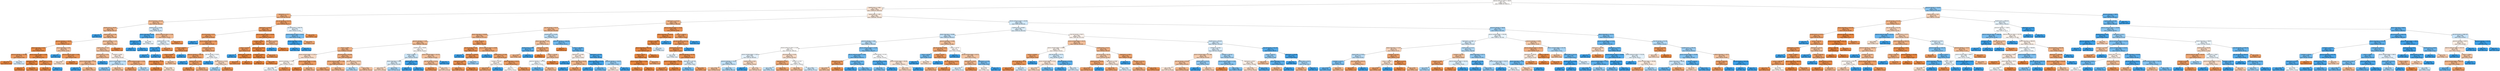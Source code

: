 digraph Tree {
node [shape=box, style="filled, rounded", color="black", fontname="helvetica"] ;
edge [fontname="helvetica"] ;
0 [label="total de cuentas por cobrar <= 206.35\ngini = 0.5\nsamples = 14681\nvalue = [11880.705, 11604.71]", fillcolor="#fefcfa"] ;
1 [label="beneficio bruto <= -0.606\ngini = 0.492\nsamples = 10518\nvalue = [10433.471, 8029.423]", fillcolor="#f9e2d1"] ;
0 -> 1 [labeldistance=2.5, labelangle=45, headlabel="True"] ;
2 [label="depreciacion <= 1.74\ngini = 0.379\nsamples = 642\nvalue = [1147.586, 390.797]", fillcolor="#eeac7c"] ;
1 -> 2 ;
3 [label="valor del mercado <= 392.363\ngini = 0.428\nsamples = 433\nvalue = [637.548, 286.426]", fillcolor="#f1ba92"] ;
2 -> 3 ;
4 [label="beneficio bruto <= -98.207\ngini = 0.408\nsamples = 386\nvalue = [602.483, 240.171]", fillcolor="#efb388"] ;
3 -> 4 ;
5 [label="gini = 0.0\nsamples = 6\nvalue = [0.0, 6.523]", fillcolor="#399de5"] ;
4 -> 5 ;
6 [label="ingresos netos <= -27.748\ngini = 0.403\nsamples = 380\nvalue = [602.483, 233.648]", fillcolor="#efb286"] ;
4 -> 6 ;
7 [label="ganancias retenidas <= -184.952\ngini = 0.216\nsamples = 55\nvalue = [156.199, 21.942]", fillcolor="#e99355"] ;
6 -> 7 ;
8 [label="deuda a largo plazo <= 0.014\ngini = 0.119\nsamples = 36\nvalue = [130.697, 8.895]", fillcolor="#e78a46"] ;
7 -> 8 ;
9 [label="ganancias retenidas <= -312.585\ngini = 0.264\nsamples = 11\nvalue = [25.502, 4.744]", fillcolor="#ea985e"] ;
8 -> 9 ;
10 [label="gini = 0.05\nsamples = 6\nvalue = [22.314, 0.593]", fillcolor="#e6843e"] ;
9 -> 10 ;
11 [label="gini = 0.491\nsamples = 5\nvalue = [3.188, 4.151]", fillcolor="#d1e8f9"] ;
9 -> 11 ;
12 [label="total de cuentas por cobrar <= 0.309\ngini = 0.073\nsamples = 25\nvalue = [105.195, 4.151]", fillcolor="#e68641"] ;
8 -> 12 ;
13 [label="depreciacion <= 0.605\ngini = 0.03\nsamples = 14\nvalue = [76.506, 1.186]", fillcolor="#e5833c"] ;
12 -> 13 ;
14 [label="gini = 0.0\nsamples = 8\nvalue = [51.004, 0.0]", fillcolor="#e58139"] ;
13 -> 14 ;
15 [label="gini = 0.085\nsamples = 6\nvalue = [25.502, 1.186]", fillcolor="#e68742"] ;
13 -> 15 ;
16 [label="ingresos netos <= -52.347\ngini = 0.17\nsamples = 11\nvalue = [28.69, 2.965]", fillcolor="#e88e4d"] ;
12 -> 16 ;
17 [label="gini = 0.076\nsamples = 8\nvalue = [28.69, 1.186]", fillcolor="#e68641"] ;
16 -> 17 ;
18 [label="gini = 0.0\nsamples = 3\nvalue = [0.0, 1.779]", fillcolor="#399de5"] ;
16 -> 18 ;
19 [label="deuda a largo plazo <= 0.001\ngini = 0.448\nsamples = 19\nvalue = [25.502, 13.046]", fillcolor="#f2c19e"] ;
7 -> 19 ;
20 [label="gini = 0.0\nsamples = 9\nvalue = [0.0, 9.488]", fillcolor="#399de5"] ;
19 -> 20 ;
21 [label="total de cuentas por cobrar <= 0.082\ngini = 0.215\nsamples = 10\nvalue = [25.502, 3.558]", fillcolor="#e99355"] ;
19 -> 21 ;
22 [label="gini = 0.489\nsamples = 4\nvalue = [3.188, 2.372]", fillcolor="#f8dfcc"] ;
21 -> 22 ;
23 [label="gini = 0.096\nsamples = 6\nvalue = [22.314, 1.186]", fillcolor="#e68844"] ;
21 -> 23 ;
24 [label="ganancias retenidas <= 1.373\ngini = 0.436\nsamples = 325\nvalue = [446.284, 211.706]", fillcolor="#f1bd97"] ;
6 -> 24 ;
25 [label="ingresos netos <= -3.312\ngini = 0.447\nsamples = 318\nvalue = [411.218, 209.927]", fillcolor="#f2c19e"] ;
24 -> 25 ;
26 [label="beneficio bruto <= -0.756\ngini = 0.42\nsamples = 225\nvalue = [334.713, 143.51]", fillcolor="#f0b78e"] ;
25 -> 26 ;
27 [label="pasivos corrientes totales <= 0.539\ngini = 0.415\nsamples = 219\nvalue = [334.713, 139.359]", fillcolor="#f0b58b"] ;
26 -> 27 ;
28 [label="gini = 0.0\nsamples = 11\nvalue = [0.0, 10.081]", fillcolor="#399de5"] ;
27 -> 28 ;
29 [label="gini = 0.402\nsamples = 208\nvalue = [334.713, 129.277]", fillcolor="#efb285"] ;
27 -> 29 ;
30 [label="gini = -0.0\nsamples = 6\nvalue = [0.0, 4.151]", fillcolor="#399de5"] ;
26 -> 30 ;
31 [label="inventario <= 0.001\ngini = 0.498\nsamples = 93\nvalue = [76.506, 66.418]", fillcolor="#fceee5"] ;
25 -> 31 ;
32 [label="pasivos corrientes totales <= 3.146\ngini = 0.48\nsamples = 67\nvalue = [35.065, 52.778]", fillcolor="#bddef6"] ;
31 -> 32 ;
33 [label="gini = 0.393\nsamples = 47\nvalue = [15.939, 43.29]", fillcolor="#82c1ef"] ;
32 -> 33 ;
34 [label="gini = 0.443\nsamples = 20\nvalue = [19.126, 9.488]", fillcolor="#f2c09b"] ;
32 -> 34 ;
35 [label="total de cuentas por cobrar <= 0.704\ngini = 0.373\nsamples = 26\nvalue = [41.441, 13.639]", fillcolor="#eeaa7a"] ;
31 -> 35 ;
36 [label="gini = 0.293\nsamples = 19\nvalue = [38.253, 8.302]", fillcolor="#eb9c64"] ;
35 -> 36 ;
37 [label="gini = 0.468\nsamples = 7\nvalue = [3.188, 5.337]", fillcolor="#afd8f5"] ;
35 -> 37 ;
38 [label="gini = 0.092\nsamples = 7\nvalue = [35.065, 1.779]", fillcolor="#e68743"] ;
24 -> 38 ;
39 [label="beneficio bruto <= -42.999\ngini = 0.491\nsamples = 47\nvalue = [35.065, 46.255]", fillcolor="#cfe7f9"] ;
3 -> 39 ;
40 [label="deuda a largo plazo <= 6.334\ngini = 0.162\nsamples = 26\nvalue = [3.188, 32.616]", fillcolor="#4ca7e8"] ;
39 -> 40 ;
41 [label="depreciacion <= 0.205\ngini = 0.0\nsamples = 23\nvalue = [0.0, 29.058]", fillcolor="#399de5"] ;
40 -> 41 ;
42 [label="gini = 0.0\nsamples = 3\nvalue = [0.0, 2.965]", fillcolor="#399de5"] ;
41 -> 42 ;
43 [label="gini = 0.0\nsamples = 20\nvalue = [0.0, 26.093]", fillcolor="#399de5"] ;
41 -> 43 ;
44 [label="gini = 0.498\nsamples = 3\nvalue = [3.188, 3.558]", fillcolor="#eaf5fc"] ;
40 -> 44 ;
45 [label="total de cuentas por cobrar <= 2.326\ngini = 0.42\nsamples = 21\nvalue = [31.877, 13.639]", fillcolor="#f0b78e"] ;
39 -> 45 ;
46 [label="beneficio bruto <= -7.766\ngini = 0.497\nsamples = 14\nvalue = [9.563, 11.267]", fillcolor="#e1f0fb"] ;
45 -> 46 ;
47 [label="activos <= 105.342\ngini = 0.0\nsamples = 11\nvalue = [0.0, 10.081]", fillcolor="#399de5"] ;
46 -> 47 ;
48 [label="gini = 0.0\nsamples = 3\nvalue = [0.0, 2.372]", fillcolor="#399de5"] ;
47 -> 48 ;
49 [label="gini = 0.0\nsamples = 8\nvalue = [0.0, 7.709]", fillcolor="#399de5"] ;
47 -> 49 ;
50 [label="gini = 0.196\nsamples = 3\nvalue = [9.563, 1.186]", fillcolor="#e89152"] ;
46 -> 50 ;
51 [label="gini = 0.174\nsamples = 7\nvalue = [22.314, 2.372]", fillcolor="#e88e4e"] ;
45 -> 51 ;
52 [label="valor del mercado <= 1235.775\ngini = 0.282\nsamples = 209\nvalue = [510.038, 104.371]", fillcolor="#ea9b62"] ;
2 -> 52 ;
53 [label="depreciacion <= 26.365\ngini = 0.245\nsamples = 182\nvalue = [490.912, 81.836]", fillcolor="#e9965a"] ;
52 -> 53 ;
54 [label="valor del mercado <= 6.573\ngini = 0.29\nsamples = 141\nvalue = [325.149, 69.383]", fillcolor="#eb9c63"] ;
53 -> 54 ;
55 [label="gini = 0.0\nsamples = 7\nvalue = [0.0, 8.895]", fillcolor="#399de5"] ;
54 -> 55 ;
56 [label="total de cuentas por cobrar <= 1.893\ngini = 0.264\nsamples = 134\nvalue = [325.149, 60.488]", fillcolor="#ea985e"] ;
54 -> 56 ;
57 [label="activos <= 146.257\ngini = 0.181\nsamples = 61\nvalue = [175.326, 19.569]", fillcolor="#e88f4f"] ;
56 -> 57 ;
58 [label="activos <= 63.994\ngini = 0.134\nsamples = 56\nvalue = [175.326, 13.639]", fillcolor="#e78b48"] ;
57 -> 58 ;
59 [label="deuda a largo plazo <= 16.758\ngini = 0.112\nsamples = 50\nvalue = [168.95, 10.674]", fillcolor="#e78946"] ;
58 -> 59 ;
60 [label="gini = 0.068\nsamples = 40\nvalue = [162.575, 5.93]", fillcolor="#e68640"] ;
59 -> 60 ;
61 [label="gini = 0.489\nsamples = 10\nvalue = [6.375, 4.744]", fillcolor="#f8dfcc"] ;
59 -> 61 ;
62 [label="gini = 0.433\nsamples = 6\nvalue = [6.375, 2.965]", fillcolor="#f1bc95"] ;
58 -> 62 ;
63 [label="gini = 0.0\nsamples = 5\nvalue = [0.0, 5.93]", fillcolor="#399de5"] ;
57 -> 63 ;
64 [label="depreciacion <= 15.16\ngini = 0.337\nsamples = 73\nvalue = [149.824, 40.918]", fillcolor="#eca36f"] ;
56 -> 64 ;
65 [label="ganancias retenidas <= -704.715\ngini = 0.295\nsamples = 62\nvalue = [140.261, 30.837]", fillcolor="#eb9d65"] ;
64 -> 65 ;
66 [label="gini = 0.0\nsamples = 5\nvalue = [0.0, 3.558]", fillcolor="#399de5"] ;
65 -> 66 ;
67 [label="ingresos netos <= -52.08\ngini = 0.273\nsamples = 57\nvalue = [140.261, 27.279]", fillcolor="#ea9a60"] ;
65 -> 67 ;
68 [label="gini = 0.156\nsamples = 25\nvalue = [82.881, 7.709]", fillcolor="#e78d4b"] ;
67 -> 68 ;
69 [label="gini = 0.379\nsamples = 32\nvalue = [57.379, 19.569]", fillcolor="#eeac7d"] ;
67 -> 69 ;
70 [label="valor del mercado <= 55.632\ngini = 0.5\nsamples = 11\nvalue = [9.563, 10.081]", fillcolor="#f5fafe"] ;
64 -> 70 ;
71 [label="gini = 0.0\nsamples = 3\nvalue = [0.0, 3.558]", fillcolor="#399de5"] ;
70 -> 71 ;
72 [label="beneficio bruto <= -10.425\ngini = 0.482\nsamples = 8\nvalue = [9.563, 6.523]", fillcolor="#f7d7c0"] ;
70 -> 72 ;
73 [label="gini = 0.455\nsamples = 5\nvalue = [3.188, 5.93]", fillcolor="#a3d2f3"] ;
72 -> 73 ;
74 [label="gini = 0.156\nsamples = 3\nvalue = [6.375, 0.593]", fillcolor="#e78d4b"] ;
72 -> 74 ;
75 [label="total de cuentas por cobrar <= 85.609\ngini = 0.13\nsamples = 41\nvalue = [165.762, 12.453]", fillcolor="#e78a48"] ;
53 -> 75 ;
76 [label="inventario <= 0.987\ngini = 0.091\nsamples = 33\nvalue = [153.011, 7.709]", fillcolor="#e68743"] ;
75 -> 76 ;
77 [label="activos <= 87.385\ngini = 0.223\nsamples = 12\nvalue = [44.628, 6.523]", fillcolor="#e99356"] ;
76 -> 77 ;
78 [label="gini = 0.0\nsamples = 3\nvalue = [0.0, 5.93]", fillcolor="#399de5"] ;
77 -> 78 ;
79 [label="ingresos netos <= -240.124\ngini = 0.026\nsamples = 9\nvalue = [44.628, 0.593]", fillcolor="#e5833c"] ;
77 -> 79 ;
80 [label="gini = 0.156\nsamples = 3\nvalue = [6.375, 0.593]", fillcolor="#e78d4b"] ;
79 -> 80 ;
81 [label="gini = 0.0\nsamples = 6\nvalue = [38.253, 0.0]", fillcolor="#e58139"] ;
79 -> 81 ;
82 [label="ingresos netos <= -88.411\ngini = 0.021\nsamples = 21\nvalue = [108.383, 1.186]", fillcolor="#e5823b"] ;
76 -> 82 ;
83 [label="inventario <= 64.61\ngini = 0.011\nsamples = 18\nvalue = [102.008, 0.593]", fillcolor="#e5823a"] ;
82 -> 83 ;
84 [label="gini = 0.0\nsamples = 13\nvalue = [82.881, 0.0]", fillcolor="#e58139"] ;
83 -> 84 ;
85 [label="gini = 0.058\nsamples = 5\nvalue = [19.126, 0.593]", fillcolor="#e6853f"] ;
83 -> 85 ;
86 [label="gini = 0.156\nsamples = 3\nvalue = [6.375, 0.593]", fillcolor="#e78d4b"] ;
82 -> 86 ;
87 [label="depreciacion <= 356.56\ngini = 0.395\nsamples = 8\nvalue = [12.751, 4.744]", fillcolor="#efb083"] ;
75 -> 87 ;
88 [label="gini = -0.0\nsamples = 5\nvalue = [0.0, 4.744]", fillcolor="#399de5"] ;
87 -> 88 ;
89 [label="gini = 0.0\nsamples = 3\nvalue = [12.751, 0.0]", fillcolor="#e58139"] ;
87 -> 89 ;
90 [label="valor del mercado <= 3380.745\ngini = 0.497\nsamples = 27\nvalue = [19.126, 22.535]", fillcolor="#e1f0fb"] ;
52 -> 90 ;
91 [label="total de cuentas por cobrar <= 43.192\ngini = 0.354\nsamples = 24\nvalue = [6.375, 21.349]", fillcolor="#74baed"] ;
90 -> 91 ;
92 [label="deuda a largo plazo <= 0.831\ngini = 0.0\nsamples = 21\nvalue = [0.0, 19.569]", fillcolor="#399de5"] ;
91 -> 92 ;
93 [label="gini = 0.0\nsamples = 9\nvalue = [0.0, 7.709]", fillcolor="#399de5"] ;
92 -> 93 ;
94 [label="gini = 0.0\nsamples = 12\nvalue = [0.0, 11.86]", fillcolor="#399de5"] ;
92 -> 94 ;
95 [label="gini = 0.341\nsamples = 3\nvalue = [6.375, 1.779]", fillcolor="#eca470"] ;
91 -> 95 ;
96 [label="gini = 0.156\nsamples = 3\nvalue = [12.751, 1.186]", fillcolor="#e78d4b"] ;
90 -> 96 ;
97 [label="ingresos netos <= -1.438\ngini = 0.495\nsamples = 9876\nvalue = [9285.885, 7638.626]", fillcolor="#fae9dc"] ;
1 -> 97 ;
98 [label="depreciacion <= 132.335\ngini = 0.406\nsamples = 3038\nvalue = [4960.123, 1964.066]", fillcolor="#efb387"] ;
97 -> 98 ;
99 [label="valor del mercado <= 624.16\ngini = 0.415\nsamples = 2919\nvalue = [4612.659, 1918.996]", fillcolor="#f0b58b"] ;
98 -> 99 ;
100 [label="deuda a largo plazo <= 160.096\ngini = 0.401\nsamples = 2678\nvalue = [4478.774, 1717.371]", fillcolor="#efb185"] ;
99 -> 100 ;
101 [label="ganancias retenidas <= -1.544\ngini = 0.422\nsamples = 2359\nvalue = [3614.897, 1566.746]", fillcolor="#f0b88f"] ;
100 -> 101 ;
102 [label="activos <= 0.999\ngini = 0.388\nsamples = 1814\nvalue = [3168.613, 1133.845]", fillcolor="#eeae80"] ;
101 -> 102 ;
103 [label="pasivos corrientes totales <= 11.353\ngini = 0.485\nsamples = 170\nvalue = [191.264, 134.021]", fillcolor="#f7d9c4"] ;
102 -> 103 ;
104 [label="ganancias retenidas <= -2.709\ngini = 0.499\nsamples = 152\nvalue = [133.885, 123.347]", fillcolor="#fdf5ef"] ;
103 -> 104 ;
105 [label="gini = 0.499\nsamples = 146\nvalue = [111.571, 121.568]", fillcolor="#eff7fd"] ;
104 -> 105 ;
106 [label="gini = 0.137\nsamples = 6\nvalue = [22.314, 1.779]", fillcolor="#e78b49"] ;
104 -> 106 ;
107 [label="pasivos corrientes totales <= 11.964\ngini = 0.264\nsamples = 18\nvalue = [57.379, 10.674]", fillcolor="#ea985e"] ;
103 -> 107 ;
108 [label="gini = 0.0\nsamples = 4\nvalue = [28.69, 0.0]", fillcolor="#e58139"] ;
107 -> 108 ;
109 [label="gini = 0.395\nsamples = 14\nvalue = [28.69, 10.674]", fillcolor="#efb083"] ;
107 -> 109 ;
110 [label="valor del mercado <= 201.956\ngini = 0.376\nsamples = 1644\nvalue = [2977.349, 999.823]", fillcolor="#eeab7b"] ;
102 -> 110 ;
111 [label="total de cuentas por cobrar <= 7.458\ngini = 0.359\nsamples = 1409\nvalue = [2687.264, 824.884]", fillcolor="#eda876"] ;
110 -> 111 ;
112 [label="gini = 0.33\nsamples = 927\nvalue = [1931.77, 509.993]", fillcolor="#eca26d"] ;
111 -> 112 ;
113 [label="gini = 0.415\nsamples = 482\nvalue = [755.494, 314.891]", fillcolor="#f0b68c"] ;
111 -> 113 ;
114 [label="valor del mercado <= 239.122\ngini = 0.469\nsamples = 235\nvalue = [290.084, 174.939]", fillcolor="#f5cdb0"] ;
110 -> 114 ;
115 [label="gini = 0.467\nsamples = 50\nvalue = [28.69, 48.627]", fillcolor="#aed7f4"] ;
114 -> 115 ;
116 [label="gini = 0.439\nsamples = 185\nvalue = [261.395, 126.312]", fillcolor="#f2be99"] ;
114 -> 116 ;
117 [label="beneficio bruto <= 88.069\ngini = 0.5\nsamples = 545\nvalue = [446.284, 432.901]", fillcolor="#fefbf9"] ;
101 -> 117 ;
118 [label="activos <= 169.95\ngini = 0.489\nsamples = 400\nvalue = [245.456, 330.902]", fillcolor="#cce6f8"] ;
117 -> 118 ;
119 [label="deuda a largo plazo <= 0.088\ngini = 0.495\nsamples = 367\nvalue = [245.456, 302.438]", fillcolor="#daedfa"] ;
118 -> 119 ;
120 [label="gini = 0.479\nsamples = 110\nvalue = [127.51, 84.208]", fillcolor="#f6d4bc"] ;
119 -> 120 ;
121 [label="gini = 0.456\nsamples = 257\nvalue = [117.946, 218.23]", fillcolor="#a4d2f3"] ;
119 -> 121 ;
122 [label="ingresos netos <= -54.66\ngini = 0.0\nsamples = 33\nvalue = [0.0, 28.465]", fillcolor="#399de5"] ;
118 -> 122 ;
123 [label="gini = 0.0\nsamples = 3\nvalue = [0.0, 1.779]", fillcolor="#399de5"] ;
122 -> 123 ;
124 [label="gini = 0.0\nsamples = 30\nvalue = [0.0, 26.686]", fillcolor="#399de5"] ;
122 -> 124 ;
125 [label="pasivos corrientes totales <= 242.155\ngini = 0.447\nsamples = 145\nvalue = [200.828, 101.999]", fillcolor="#f2c19e"] ;
117 -> 125 ;
126 [label="valor del mercado <= 56.236\ngini = 0.428\nsamples = 135\nvalue = [200.828, 90.138]", fillcolor="#f1ba92"] ;
125 -> 126 ;
127 [label="gini = 0.193\nsamples = 21\nvalue = [73.318, 8.895]", fillcolor="#e89051"] ;
126 -> 127 ;
128 [label="gini = 0.475\nsamples = 114\nvalue = [127.51, 81.243]", fillcolor="#f6d1b7"] ;
126 -> 128 ;
129 [label="gini = 0.0\nsamples = 10\nvalue = [0.0, 11.86]", fillcolor="#399de5"] ;
125 -> 129 ;
130 [label="activos <= 218.437\ngini = 0.253\nsamples = 319\nvalue = [863.877, 150.626]", fillcolor="#ea975c"] ;
100 -> 130 ;
131 [label="valor del mercado <= 3.037\ngini = 0.192\nsamples = 185\nvalue = [589.732, 71.162]", fillcolor="#e89051"] ;
130 -> 131 ;
132 [label="gini = 0.0\nsamples = 3\nvalue = [0.0, 3.558]", fillcolor="#399de5"] ;
131 -> 132 ;
133 [label="depreciacion <= 106.583\ngini = 0.185\nsamples = 182\nvalue = [589.732, 67.604]", fillcolor="#e88f50"] ;
131 -> 133 ;
134 [label="depreciacion <= 60.014\ngini = 0.169\nsamples = 175\nvalue = [586.544, 60.488]", fillcolor="#e88e4d"] ;
133 -> 134 ;
135 [label="gini = 0.217\nsamples = 133\nvalue = [385.716, 54.557]", fillcolor="#e99355"] ;
134 -> 135 ;
136 [label="gini = 0.056\nsamples = 42\nvalue = [200.828, 5.93]", fillcolor="#e6853f"] ;
134 -> 136 ;
137 [label="gini = 0.427\nsamples = 7\nvalue = [3.188, 7.116]", fillcolor="#92c9f1"] ;
133 -> 137 ;
138 [label="total de cuentas por cobrar <= 20.985\ngini = 0.348\nsamples = 134\nvalue = [274.146, 79.464]", fillcolor="#eda672"] ;
130 -> 138 ;
139 [label="gini = 0.0\nsamples = 9\nvalue = [0.0, 10.081]", fillcolor="#399de5"] ;
138 -> 139 ;
140 [label="beneficio bruto <= 127.469\ngini = 0.322\nsamples = 125\nvalue = [274.146, 69.383]", fillcolor="#eca16b"] ;
138 -> 140 ;
141 [label="inventario <= 70.433\ngini = 0.499\nsamples = 21\nvalue = [22.314, 20.163]", fillcolor="#fcf3ec"] ;
140 -> 141 ;
142 [label="gini = 0.312\nsamples = 10\nvalue = [22.314, 5.337]", fillcolor="#eb9f68"] ;
141 -> 142 ;
143 [label="gini = -0.0\nsamples = 11\nvalue = [0.0, 14.825]", fillcolor="#399de5"] ;
141 -> 143 ;
144 [label="deuda a largo plazo <= 229.911\ngini = 0.274\nsamples = 104\nvalue = [251.831, 49.22]", fillcolor="#ea9a60"] ;
140 -> 144 ;
145 [label="gini = 0.5\nsamples = 18\nvalue = [12.751, 12.453]", fillcolor="#fefcfa"] ;
144 -> 145 ;
146 [label="gini = 0.231\nsamples = 86\nvalue = [239.08, 36.767]", fillcolor="#e99457"] ;
144 -> 146 ;
147 [label="beneficio bruto <= 114.063\ngini = 0.48\nsamples = 241\nvalue = [133.885, 201.625]", fillcolor="#bcdef6"] ;
99 -> 147 ;
148 [label="deuda a largo plazo <= 0.091\ngini = 0.445\nsamples = 67\nvalue = [92.444, 46.255]", fillcolor="#f2c09c"] ;
147 -> 148 ;
149 [label="beneficio bruto <= 4.685\ngini = 0.226\nsamples = 26\nvalue = [3.188, 21.349]", fillcolor="#57ace9"] ;
148 -> 149 ;
150 [label="gini = 0.395\nsamples = 3\nvalue = [3.188, 1.186]", fillcolor="#efb083"] ;
149 -> 150 ;
151 [label="gini = 0.0\nsamples = 23\nvalue = [0.0, 20.163]", fillcolor="#399de5"] ;
149 -> 151 ;
152 [label="depreciacion <= 1.964\ngini = 0.341\nsamples = 41\nvalue = [89.257, 24.907]", fillcolor="#eca470"] ;
148 -> 152 ;
153 [label="gini = 0.0\nsamples = 4\nvalue = [35.065, 0.0]", fillcolor="#e58139"] ;
152 -> 153 ;
154 [label="activos <= 376.288\ngini = 0.431\nsamples = 37\nvalue = [54.192, 24.907]", fillcolor="#f1bb94"] ;
152 -> 154 ;
155 [label="ganancias retenidas <= -157.767\ngini = 0.5\nsamples = 31\nvalue = [22.314, 23.721]", fillcolor="#f3f9fd"] ;
154 -> 155 ;
156 [label="gini = 0.284\nsamples = 17\nvalue = [3.188, 15.418]", fillcolor="#62b1ea"] ;
155 -> 156 ;
157 [label="gini = 0.422\nsamples = 14\nvalue = [19.126, 8.302]", fillcolor="#f0b88f"] ;
155 -> 157 ;
158 [label="gini = 0.069\nsamples = 6\nvalue = [31.877, 1.186]", fillcolor="#e68640"] ;
154 -> 158 ;
159 [label="ganancias retenidas <= -2846.904\ngini = 0.332\nsamples = 174\nvalue = [41.441, 155.37]", fillcolor="#6eb7ec"] ;
147 -> 159 ;
160 [label="gini = 0.0\nsamples = 3\nvalue = [12.751, 0.0]", fillcolor="#e58139"] ;
159 -> 160 ;
161 [label="activos <= 191.894\ngini = 0.263\nsamples = 171\nvalue = [28.69, 155.37]", fillcolor="#5eafea"] ;
159 -> 161 ;
162 [label="depreciacion <= 23.698\ngini = 0.498\nsamples = 23\nvalue = [19.126, 16.604]", fillcolor="#fceee5"] ;
161 -> 162 ;
163 [label="gini = 0.0\nsamples = 10\nvalue = [0.0, 8.895]", fillcolor="#399de5"] ;
162 -> 163 ;
164 [label="deuda a largo plazo <= 234.644\ngini = 0.409\nsamples = 13\nvalue = [19.126, 7.709]", fillcolor="#efb489"] ;
162 -> 164 ;
165 [label="gini = 0.0\nsamples = 5\nvalue = [0.0, 3.558]", fillcolor="#399de5"] ;
164 -> 165 ;
166 [label="gini = 0.293\nsamples = 8\nvalue = [19.126, 4.151]", fillcolor="#eb9c64"] ;
164 -> 166 ;
167 [label="depreciacion <= 97.709\ngini = 0.121\nsamples = 148\nvalue = [9.563, 138.766]", fillcolor="#47a4e7"] ;
161 -> 167 ;
168 [label="deuda a largo plazo <= 573.275\ngini = 0.048\nsamples = 133\nvalue = [3.188, 125.126]", fillcolor="#3e9fe6"] ;
167 -> 168 ;
169 [label="gini = 0.0\nsamples = 117\nvalue = [0.0, 112.08]", fillcolor="#399de5"] ;
168 -> 169 ;
170 [label="gini = 0.316\nsamples = 16\nvalue = [3.188, 13.046]", fillcolor="#69b5eb"] ;
168 -> 170 ;
171 [label="ganancias retenidas <= -104.074\ngini = 0.434\nsamples = 15\nvalue = [6.375, 13.639]", fillcolor="#96cbf1"] ;
167 -> 171 ;
172 [label="gini = 0.496\nsamples = 5\nvalue = [6.375, 5.337]", fillcolor="#fbeadf"] ;
171 -> 172 ;
173 [label="gini = -0.0\nsamples = 10\nvalue = [0.0, 8.302]", fillcolor="#399de5"] ;
171 -> 173 ;
174 [label="total de cuentas por cobrar <= 79.181\ngini = 0.203\nsamples = 119\nvalue = [347.464, 45.069]", fillcolor="#e89153"] ;
98 -> 174 ;
175 [label="deuda a largo plazo <= 4139.022\ngini = 0.106\nsamples = 41\nvalue = [159.387, 9.488]", fillcolor="#e78945"] ;
174 -> 175 ;
176 [label="inventario <= 138.925\ngini = 0.082\nsamples = 38\nvalue = [159.387, 7.116]", fillcolor="#e68742"] ;
175 -> 176 ;
177 [label="deuda a largo plazo <= 1995.503\ngini = 0.037\nsamples = 31\nvalue = [156.199, 2.965]", fillcolor="#e5833d"] ;
176 -> 177 ;
178 [label="activos <= 267.17\ngini = 0.052\nsamples = 22\nvalue = [108.383, 2.965]", fillcolor="#e6843e"] ;
177 -> 178 ;
179 [label="pasivos corrientes totales <= 70.281\ngini = 0.012\nsamples = 17\nvalue = [98.82, 0.593]", fillcolor="#e5823a"] ;
178 -> 179 ;
180 [label="gini = 0.11\nsamples = 3\nvalue = [9.563, 0.593]", fillcolor="#e78945"] ;
179 -> 180 ;
181 [label="gini = 0.0\nsamples = 14\nvalue = [89.257, 0.0]", fillcolor="#e58139"] ;
179 -> 181 ;
182 [label="gini = 0.318\nsamples = 5\nvalue = [9.563, 2.372]", fillcolor="#eba06a"] ;
178 -> 182 ;
183 [label="gini = 0.0\nsamples = 9\nvalue = [47.816, 0.0]", fillcolor="#e58139"] ;
177 -> 183 ;
184 [label="gini = 0.491\nsamples = 7\nvalue = [3.188, 4.151]", fillcolor="#d1e8f9"] ;
176 -> 184 ;
185 [label="gini = 0.0\nsamples = 3\nvalue = [0.0, 2.372]", fillcolor="#399de5"] ;
175 -> 185 ;
186 [label="activos <= 1466.35\ngini = 0.268\nsamples = 78\nvalue = [188.077, 35.581]", fillcolor="#ea995e"] ;
174 -> 186 ;
187 [label="valor del mercado <= 4423.791\ngini = 0.249\nsamples = 74\nvalue = [188.077, 32.023]", fillcolor="#e9965b"] ;
186 -> 187 ;
188 [label="beneficio bruto <= 127.534\ngini = 0.207\nsamples = 67\nvalue = [188.077, 24.907]", fillcolor="#e89253"] ;
187 -> 188 ;
189 [label="gini = 0.498\nsamples = 4\nvalue = [3.188, 3.558]", fillcolor="#eaf5fc"] ;
188 -> 189 ;
190 [label="ganancias retenidas <= 157.391\ngini = 0.186\nsamples = 63\nvalue = [184.889, 21.349]", fillcolor="#e89050"] ;
188 -> 190 ;
191 [label="pasivos corrientes totales <= 520.704\ngini = 0.097\nsamples = 47\nvalue = [175.326, 9.488]", fillcolor="#e68844"] ;
190 -> 191 ;
192 [label="gini = 0.151\nsamples = 27\nvalue = [86.069, 7.709]", fillcolor="#e78c4b"] ;
191 -> 192 ;
193 [label="gini = 0.038\nsamples = 20\nvalue = [89.257, 1.779]", fillcolor="#e6843d"] ;
191 -> 193 ;
194 [label="depreciacion <= 267.708\ngini = 0.494\nsamples = 16\nvalue = [9.563, 11.86]", fillcolor="#d9ecfa"] ;
190 -> 194 ;
195 [label="gini = 0.354\nsamples = 12\nvalue = [3.188, 10.674]", fillcolor="#74baed"] ;
194 -> 195 ;
196 [label="gini = 0.264\nsamples = 4\nvalue = [6.375, 1.186]", fillcolor="#ea985e"] ;
194 -> 196 ;
197 [label="gini = -0.0\nsamples = 7\nvalue = [0.0, 7.116]", fillcolor="#399de5"] ;
187 -> 197 ;
198 [label="gini = -0.0\nsamples = 4\nvalue = [0.0, 3.558]", fillcolor="#399de5"] ;
186 -> 198 ;
199 [label="total de cuentas por cobrar <= 94.549\ngini = 0.491\nsamples = 6838\nvalue = [4325.762, 5674.56]", fillcolor="#d0e8f9"] ;
97 -> 199 ;
200 [label="beneficio bruto <= 68.906\ngini = 0.495\nsamples = 5564\nvalue = [3761.533, 4567.401]", fillcolor="#dceefa"] ;
199 -> 200 ;
201 [label="deuda a largo plazo <= 84.888\ngini = 0.483\nsamples = 3641\nvalue = [2094.345, 3054.027]", fillcolor="#c1e0f7"] ;
200 -> 201 ;
202 [label="ganancias retenidas <= 2.804\ngini = 0.476\nsamples = 3492\nvalue = [1893.517, 2952.622]", fillcolor="#b8dcf6"] ;
201 -> 202 ;
203 [label="total de cuentas por cobrar <= 5.158\ngini = 0.5\nsamples = 1772\nvalue = [1415.356, 1389.434]", fillcolor="#fffdfb"] ;
202 -> 203 ;
204 [label="pasivos corrientes totales <= 4.654\ngini = 0.498\nsamples = 1225\nvalue = [857.502, 984.405]", fillcolor="#e5f2fc"] ;
203 -> 204 ;
205 [label="ganancias retenidas <= -33.354\ngini = 0.483\nsamples = 908\nvalue = [516.414, 749.571]", fillcolor="#c1e1f7"] ;
204 -> 205 ;
206 [label="gini = 0.436\nsamples = 96\nvalue = [133.885, 63.453]", fillcolor="#f1bd97"] ;
205 -> 206 ;
207 [label="gini = 0.46\nsamples = 812\nvalue = [382.529, 686.118]", fillcolor="#a7d4f3"] ;
205 -> 207 ;
208 [label="beneficio bruto <= 0.292\ngini = 0.483\nsamples = 317\nvalue = [341.088, 234.834]", fillcolor="#f7d8c1"] ;
204 -> 208 ;
209 [label="gini = 0.0\nsamples = 17\nvalue = [0.0, 16.604]", fillcolor="#399de5"] ;
208 -> 209 ;
210 [label="gini = 0.476\nsamples = 300\nvalue = [341.088, 218.23]", fillcolor="#f6d2b8"] ;
208 -> 210 ;
211 [label="valor del mercado <= 13.201\ngini = 0.487\nsamples = 547\nvalue = [557.854, 405.029]", fillcolor="#f8dcc9"] ;
203 -> 211 ;
212 [label="depreciacion <= 0.355\ngini = 0.354\nsamples = 112\nvalue = [223.142, 66.418]", fillcolor="#eda774"] ;
211 -> 212 ;
213 [label="gini = 0.481\nsamples = 16\nvalue = [9.563, 14.232]", fillcolor="#bedff6"] ;
212 -> 213 ;
214 [label="gini = 0.316\nsamples = 96\nvalue = [213.579, 52.185]", fillcolor="#eba069"] ;
212 -> 214 ;
215 [label="inventario <= 0.228\ngini = 0.5\nsamples = 435\nvalue = [334.713, 338.612]", fillcolor="#fdfeff"] ;
211 -> 215 ;
216 [label="gini = 0.438\nsamples = 96\nvalue = [127.51, 61.081]", fillcolor="#f1bd98"] ;
215 -> 216 ;
217 [label="gini = 0.489\nsamples = 339\nvalue = [207.203, 277.531]", fillcolor="#cde6f8"] ;
215 -> 217 ;
218 [label="total de cuentas por cobrar <= 33.649\ngini = 0.359\nsamples = 1720\nvalue = [478.161, 1563.187]", fillcolor="#76bbed"] ;
202 -> 218 ;
219 [label="total de cuentas por cobrar <= 0.004\ngini = 0.313\nsamples = 1551\nvalue = [344.276, 1428.573]", fillcolor="#69b5eb"] ;
218 -> 219 ;
220 [label="depreciacion <= 1.247\ngini = 0.246\nsamples = 10\nvalue = [31.877, 5.337]", fillcolor="#e9965a"] ;
219 -> 220 ;
221 [label="gini = 0.433\nsamples = 3\nvalue = [6.375, 2.965]", fillcolor="#f1bc95"] ;
220 -> 221 ;
222 [label="gini = 0.156\nsamples = 7\nvalue = [25.502, 2.372]", fillcolor="#e78d4b"] ;
220 -> 222 ;
223 [label="beneficio bruto <= 7.257\ngini = 0.295\nsamples = 1541\nvalue = [312.398, 1423.236]", fillcolor="#64b3eb"] ;
219 -> 223 ;
224 [label="gini = 0.066\nsamples = 281\nvalue = [9.563, 270.415]", fillcolor="#40a0e6"] ;
223 -> 224 ;
225 [label="gini = 0.33\nsamples = 1260\nvalue = [302.835, 1152.821]", fillcolor="#6db7ec"] ;
223 -> 225 ;
226 [label="valor del mercado <= 61.241\ngini = 0.5\nsamples = 169\nvalue = [133.885, 134.614]", fillcolor="#fefeff"] ;
218 -> 226 ;
227 [label="valor del mercado <= 36.638\ngini = 0.158\nsamples = 34\nvalue = [3.188, 33.802]", fillcolor="#4ca6e7"] ;
226 -> 227 ;
228 [label="gini = 0.365\nsamples = 10\nvalue = [3.188, 10.081]", fillcolor="#78bced"] ;
227 -> 228 ;
229 [label="gini = 0.0\nsamples = 24\nvalue = [0.0, 23.721]", fillcolor="#399de5"] ;
227 -> 229 ;
230 [label="pasivos corrientes totales <= 86.249\ngini = 0.492\nsamples = 135\nvalue = [130.697, 100.813]", fillcolor="#f9e2d2"] ;
226 -> 230 ;
231 [label="gini = 0.479\nsamples = 117\nvalue = [130.697, 85.987]", fillcolor="#f6d4bb"] ;
230 -> 231 ;
232 [label="gini = 0.0\nsamples = 18\nvalue = [0.0, 14.825]", fillcolor="#399de5"] ;
230 -> 232 ;
233 [label="ganancias retenidas <= 19.598\ngini = 0.446\nsamples = 149\nvalue = [200.828, 101.406]", fillcolor="#f2c19d"] ;
201 -> 233 ;
234 [label="valor del mercado <= 48.826\ngini = 0.327\nsamples = 60\nvalue = [130.697, 33.802]", fillcolor="#eca26c"] ;
233 -> 234 ;
235 [label="activos <= 82.595\ngini = 0.344\nsamples = 11\nvalue = [3.188, 11.267]", fillcolor="#71b9ec"] ;
234 -> 235 ;
236 [label="gini = -0.0\nsamples = 8\nvalue = [0.0, 8.895]", fillcolor="#399de5"] ;
235 -> 236 ;
237 [label="gini = 0.489\nsamples = 3\nvalue = [3.188, 2.372]", fillcolor="#f8dfcc"] ;
235 -> 237 ;
238 [label="activos <= 12.107\ngini = 0.255\nsamples = 49\nvalue = [127.51, 22.535]", fillcolor="#ea975c"] ;
234 -> 238 ;
239 [label="gini = 0.0\nsamples = 3\nvalue = [0.0, 2.372]", fillcolor="#399de5"] ;
238 -> 239 ;
240 [label="valor del mercado <= 104.041\ngini = 0.236\nsamples = 46\nvalue = [127.51, 20.163]", fillcolor="#e99558"] ;
238 -> 240 ;
241 [label="gini = 0.371\nsamples = 16\nvalue = [25.502, 8.302]", fillcolor="#edaa79"] ;
240 -> 241 ;
242 [label="gini = 0.187\nsamples = 30\nvalue = [102.008, 11.86]", fillcolor="#e89050"] ;
240 -> 242 ;
243 [label="activos <= 45.274\ngini = 0.5\nsamples = 89\nvalue = [70.13, 67.604]", fillcolor="#fefaf8"] ;
233 -> 243 ;
244 [label="gini = 0.0\nsamples = 33\nvalue = [0.0, 29.651]", fillcolor="#399de5"] ;
243 -> 244 ;
245 [label="pasivos corrientes totales <= 84.721\ngini = 0.456\nsamples = 56\nvalue = [70.13, 37.953]", fillcolor="#f3c5a4"] ;
243 -> 245 ;
246 [label="depreciacion <= 18.367\ngini = 0.415\nsamples = 45\nvalue = [66.943, 27.872]", fillcolor="#f0b58b"] ;
245 -> 246 ;
247 [label="gini = 0.494\nsamples = 31\nvalue = [19.126, 23.721]", fillcolor="#d9ecfa"] ;
246 -> 247 ;
248 [label="gini = 0.147\nsamples = 14\nvalue = [47.816, 4.151]", fillcolor="#e78c4a"] ;
246 -> 248 ;
249 [label="depreciacion <= 11.028\ngini = 0.365\nsamples = 11\nvalue = [3.188, 10.081]", fillcolor="#78bced"] ;
245 -> 249 ;
250 [label="gini = 0.499\nsamples = 4\nvalue = [3.188, 2.965]", fillcolor="#fdf6f1"] ;
249 -> 250 ;
251 [label="gini = -0.0\nsamples = 7\nvalue = [0.0, 7.116]", fillcolor="#399de5"] ;
249 -> 251 ;
252 [label="valor del mercado <= 284.52\ngini = 0.499\nsamples = 1923\nvalue = [1667.188, 1513.374]", fillcolor="#fdf3ed"] ;
200 -> 252 ;
253 [label="pasivos corrientes totales <= 39.172\ngini = 0.438\nsamples = 550\nvalue = [819.249, 393.169]", fillcolor="#f1bd98"] ;
252 -> 253 ;
254 [label="pasivos corrientes totales <= 23.005\ngini = 0.499\nsamples = 166\nvalue = [146.636, 134.614]", fillcolor="#fdf5ef"] ;
253 -> 254 ;
255 [label="activos <= 105.981\ngini = 0.313\nsamples = 25\nvalue = [54.192, 13.046]", fillcolor="#eb9f69"] ;
254 -> 255 ;
256 [label="valor del mercado <= 183.28\ngini = 0.205\nsamples = 17\nvalue = [54.192, 7.116]", fillcolor="#e89253"] ;
255 -> 256 ;
257 [label="gini = 0.104\nsamples = 12\nvalue = [51.004, 2.965]", fillcolor="#e78845"] ;
256 -> 257 ;
258 [label="gini = 0.491\nsamples = 5\nvalue = [3.188, 4.151]", fillcolor="#d1e8f9"] ;
256 -> 258 ;
259 [label="gini = -0.0\nsamples = 8\nvalue = [0.0, 5.93]", fillcolor="#399de5"] ;
255 -> 259 ;
260 [label="valor del mercado <= 175.711\ngini = 0.491\nsamples = 141\nvalue = [92.444, 121.568]", fillcolor="#d0e8f9"] ;
254 -> 260 ;
261 [label="pasivos corrientes totales <= 37.411\ngini = 0.493\nsamples = 85\nvalue = [82.881, 65.825]", fillcolor="#fae5d6"] ;
260 -> 261 ;
262 [label="gini = 0.478\nsamples = 72\nvalue = [79.693, 52.185]", fillcolor="#f6d4bb"] ;
261 -> 262 ;
263 [label="gini = 0.307\nsamples = 13\nvalue = [3.188, 13.639]", fillcolor="#67b4eb"] ;
261 -> 263 ;
264 [label="valor del mercado <= 273.427\ngini = 0.25\nsamples = 56\nvalue = [9.563, 55.743]", fillcolor="#5baee9"] ;
260 -> 264 ;
265 [label="gini = 0.118\nsamples = 44\nvalue = [3.188, 47.441]", fillcolor="#46a4e7"] ;
264 -> 265 ;
266 [label="gini = 0.491\nsamples = 12\nvalue = [6.375, 8.302]", fillcolor="#d1e8f9"] ;
264 -> 266 ;
267 [label="beneficio bruto <= 121.27\ngini = 0.401\nsamples = 384\nvalue = [672.613, 258.555]", fillcolor="#efb185"] ;
253 -> 267 ;
268 [label="valor del mercado <= 101.25\ngini = 0.463\nsamples = 204\nvalue = [274.146, 156.556]", fillcolor="#f4c9aa"] ;
267 -> 268 ;
269 [label="beneficio bruto <= 118.141\ngini = 0.321\nsamples = 50\nvalue = [117.946, 29.651]", fillcolor="#eca16b"] ;
268 -> 269 ;
270 [label="gini = 0.279\nsamples = 46\nvalue = [117.946, 23.721]", fillcolor="#ea9a61"] ;
269 -> 270 ;
271 [label="gini = -0.0\nsamples = 4\nvalue = [0.0, 5.93]", fillcolor="#399de5"] ;
269 -> 271 ;
272 [label="depreciacion <= 5.586\ngini = 0.495\nsamples = 154\nvalue = [156.199, 126.905]", fillcolor="#fae7da"] ;
268 -> 272 ;
273 [label="gini = 0.306\nsamples = 24\nvalue = [63.755, 14.825]", fillcolor="#eb9e67"] ;
272 -> 273 ;
274 [label="gini = 0.495\nsamples = 130\nvalue = [92.444, 112.08]", fillcolor="#dceefa"] ;
272 -> 274 ;
275 [label="depreciacion <= 4.306\ngini = 0.325\nsamples = 180\nvalue = [398.467, 101.999]", fillcolor="#eca16c"] ;
267 -> 275 ;
276 [label="gini = 0.0\nsamples = 6\nvalue = [0.0, 5.337]", fillcolor="#399de5"] ;
275 -> 276 ;
277 [label="inventario <= 137.372\ngini = 0.314\nsamples = 174\nvalue = [398.467, 96.661]", fillcolor="#eba069"] ;
275 -> 277 ;
278 [label="gini = 0.366\nsamples = 130\nvalue = [261.395, 83.022]", fillcolor="#eda978"] ;
277 -> 278 ;
279 [label="gini = 0.165\nsamples = 44\nvalue = [137.073, 13.639]", fillcolor="#e88e4d"] ;
277 -> 279 ;
280 [label="beneficio bruto <= 904.501\ngini = 0.49\nsamples = 1373\nvalue = [847.939, 1120.205]", fillcolor="#cfe7f9"] ;
252 -> 280 ;
281 [label="inventario <= 14.538\ngini = 0.495\nsamples = 1253\nvalue = [835.188, 1019.986]", fillcolor="#dbedfa"] ;
280 -> 281 ;
282 [label="pasivos corrientes totales <= 177.288\ngini = 0.469\nsamples = 348\nvalue = [420.782, 252.624]", fillcolor="#f5cdb0"] ;
281 -> 282 ;
283 [label="valor del mercado <= 643.967\ngini = 0.443\nsamples = 290\nvalue = [395.28, 195.102]", fillcolor="#f2bf9b"] ;
282 -> 283 ;
284 [label="gini = 0.492\nsamples = 130\nvalue = [121.134, 93.696]", fillcolor="#f9e2d2"] ;
283 -> 284 ;
285 [label="gini = 0.394\nsamples = 160\nvalue = [274.146, 101.406]", fillcolor="#efb082"] ;
283 -> 285 ;
286 [label="ingresos netos <= 107.027\ngini = 0.426\nsamples = 58\nvalue = [25.502, 57.522]", fillcolor="#91c8f1"] ;
282 -> 286 ;
287 [label="gini = -0.0\nsamples = 39\nvalue = [0.0, 42.104]", fillcolor="#399de5"] ;
286 -> 287 ;
288 [label="gini = 0.47\nsamples = 19\nvalue = [25.502, 15.418]", fillcolor="#f5cdb1"] ;
286 -> 288 ;
289 [label="inventario <= 105.532\ngini = 0.455\nsamples = 905\nvalue = [414.406, 767.361]", fillcolor="#a4d2f3"] ;
281 -> 289 ;
290 [label="total de cuentas por cobrar <= 2.043\ngini = 0.402\nsamples = 699\nvalue = [235.893, 611.398]", fillcolor="#85c3ef"] ;
289 -> 290 ;
291 [label="gini = 0.09\nsamples = 11\nvalue = [47.816, 2.372]", fillcolor="#e68743"] ;
290 -> 291 ;
292 [label="gini = 0.361\nsamples = 688\nvalue = [188.077, 609.026]", fillcolor="#76bbed"] ;
290 -> 292 ;
293 [label="depreciacion <= 58.56\ngini = 0.498\nsamples = 206\nvalue = [178.513, 155.963]", fillcolor="#fcefe6"] ;
289 -> 293 ;
294 [label="gini = 0.481\nsamples = 168\nvalue = [175.326, 118.603]", fillcolor="#f7d6bf"] ;
293 -> 294 ;
295 [label="gini = 0.145\nsamples = 38\nvalue = [3.188, 37.36]", fillcolor="#4aa5e7"] ;
293 -> 295 ;
296 [label="valor del mercado <= 1912.397\ngini = 0.2\nsamples = 120\nvalue = [12.751, 100.22]", fillcolor="#52a9e8"] ;
280 -> 296 ;
297 [label="activos <= 419.713\ngini = 0.427\nsamples = 30\nvalue = [9.563, 21.349]", fillcolor="#92c9f1"] ;
296 -> 297 ;
298 [label="gini = 0.433\nsamples = 6\nvalue = [6.375, 2.965]", fillcolor="#f1bc95"] ;
297 -> 298 ;
299 [label="deuda a largo plazo <= 5.129\ngini = 0.252\nsamples = 24\nvalue = [3.188, 18.383]", fillcolor="#5baeea"] ;
297 -> 299 ;
300 [label="gini = 0.395\nsamples = 3\nvalue = [3.188, 1.186]", fillcolor="#efb083"] ;
299 -> 300 ;
301 [label="gini = 0.0\nsamples = 21\nvalue = [0.0, 17.197]", fillcolor="#399de5"] ;
299 -> 301 ;
302 [label="depreciacion <= 764.989\ngini = 0.075\nsamples = 90\nvalue = [3.188, 78.871]", fillcolor="#41a1e6"] ;
296 -> 302 ;
303 [label="gini = 0.0\nsamples = 82\nvalue = [0.0, 72.941]", fillcolor="#399de5"] ;
302 -> 303 ;
304 [label="ingresos netos <= 2017.0\ngini = 0.455\nsamples = 8\nvalue = [3.188, 5.93]", fillcolor="#a3d2f3"] ;
302 -> 304 ;
305 [label="gini = 0.395\nsamples = 3\nvalue = [3.188, 1.186]", fillcolor="#efb083"] ;
304 -> 305 ;
306 [label="gini = 0.0\nsamples = 5\nvalue = [0.0, 4.744]", fillcolor="#399de5"] ;
304 -> 306 ;
307 [label="ganancias retenidas <= 188.49\ngini = 0.447\nsamples = 1274\nvalue = [564.23, 1107.159]", fillcolor="#9ecff2"] ;
199 -> 307 ;
308 [label="pasivos corrientes totales <= 391.839\ngini = 0.498\nsamples = 437\nvalue = [309.211, 345.728]", fillcolor="#eaf5fc"] ;
307 -> 308 ;
309 [label="depreciacion <= 13.898\ngini = 0.494\nsamples = 384\nvalue = [248.644, 311.333]", fillcolor="#d7ebfa"] ;
308 -> 309 ;
310 [label="deuda a largo plazo <= 71.014\ngini = 0.477\nsamples = 89\nvalue = [95.632, 61.674]", fillcolor="#f6d2b9"] ;
309 -> 310 ;
311 [label="ingresos netos <= 27.658\ngini = 0.477\nsamples = 57\nvalue = [28.69, 44.476]", fillcolor="#b9dcf6"] ;
310 -> 311 ;
312 [label="inventario <= 125.07\ngini = 0.376\nsamples = 46\nvalue = [12.751, 37.953]", fillcolor="#7cbeee"] ;
311 -> 312 ;
313 [label="gini = 0.258\nsamples = 42\nvalue = [6.375, 35.581]", fillcolor="#5cafea"] ;
312 -> 313 ;
314 [label="gini = 0.395\nsamples = 4\nvalue = [6.375, 2.372]", fillcolor="#efb083"] ;
312 -> 314 ;
315 [label="valor del mercado <= 655.137\ngini = 0.412\nsamples = 11\nvalue = [15.939, 6.523]", fillcolor="#f0b58a"] ;
311 -> 315 ;
316 [label="gini = 0.181\nsamples = 7\nvalue = [15.939, 1.779]", fillcolor="#e88f4f"] ;
315 -> 316 ;
317 [label="gini = 0.0\nsamples = 4\nvalue = [0.0, 4.744]", fillcolor="#399de5"] ;
315 -> 317 ;
318 [label="inventario <= 67.126\ngini = 0.325\nsamples = 32\nvalue = [66.943, 17.197]", fillcolor="#eca16c"] ;
310 -> 318 ;
319 [label="activos <= 170.207\ngini = 0.489\nsamples = 16\nvalue = [15.939, 11.86]", fillcolor="#f8dfcc"] ;
318 -> 319 ;
320 [label="gini = 0.298\nsamples = 7\nvalue = [15.939, 3.558]", fillcolor="#eb9d65"] ;
319 -> 320 ;
321 [label="gini = 0.0\nsamples = 9\nvalue = [0.0, 8.302]", fillcolor="#399de5"] ;
319 -> 321 ;
322 [label="depreciacion <= 10.179\ngini = 0.172\nsamples = 16\nvalue = [51.004, 5.337]", fillcolor="#e88e4e"] ;
318 -> 322 ;
323 [label="gini = 0.079\nsamples = 9\nvalue = [41.441, 1.779]", fillcolor="#e68642"] ;
322 -> 323 ;
324 [label="gini = 0.395\nsamples = 7\nvalue = [9.563, 3.558]", fillcolor="#efb083"] ;
322 -> 324 ;
325 [label="ingresos netos <= 11.311\ngini = 0.471\nsamples = 295\nvalue = [153.011, 249.659]", fillcolor="#b2d9f5"] ;
309 -> 325 ;
326 [label="inventario <= 61.326\ngini = 0.443\nsamples = 41\nvalue = [57.379, 28.465]", fillcolor="#f2c09b"] ;
325 -> 326 ;
327 [label="inventario <= 7.066\ngini = 0.291\nsamples = 16\nvalue = [41.441, 8.895]", fillcolor="#eb9c64"] ;
326 -> 327 ;
328 [label="gini = 0.455\nsamples = 6\nvalue = [3.188, 5.93]", fillcolor="#a3d2f3"] ;
327 -> 328 ;
329 [label="gini = 0.134\nsamples = 10\nvalue = [38.253, 2.965]", fillcolor="#e78b48"] ;
327 -> 329 ;
330 [label="total de cuentas por cobrar <= 104.129\ngini = 0.495\nsamples = 25\nvalue = [15.939, 19.569]", fillcolor="#daedfa"] ;
326 -> 330 ;
331 [label="gini = 0.129\nsamples = 5\nvalue = [15.939, 1.186]", fillcolor="#e78a48"] ;
330 -> 331 ;
332 [label="gini = -0.0\nsamples = 20\nvalue = [0.0, 18.383]", fillcolor="#399de5"] ;
330 -> 332 ;
333 [label="deuda a largo plazo <= 207.72\ngini = 0.421\nsamples = 254\nvalue = [95.632, 221.195]", fillcolor="#8fc7f0"] ;
325 -> 333 ;
334 [label="depreciacion <= 43.138\ngini = 0.16\nsamples = 109\nvalue = [9.563, 99.627]", fillcolor="#4ca6e7"] ;
333 -> 334 ;
335 [label="gini = 0.072\nsamples = 87\nvalue = [3.188, 82.429]", fillcolor="#41a1e6"] ;
334 -> 335 ;
336 [label="gini = 0.395\nsamples = 22\nvalue = [6.375, 17.197]", fillcolor="#82c1ef"] ;
334 -> 336 ;
337 [label="total de cuentas por cobrar <= 109.377\ngini = 0.485\nsamples = 145\nvalue = [86.069, 121.568]", fillcolor="#c5e2f7"] ;
333 -> 337 ;
338 [label="gini = 0.0\nsamples = 26\nvalue = [0.0, 24.907]", fillcolor="#399de5"] ;
337 -> 338 ;
339 [label="gini = 0.498\nsamples = 119\nvalue = [86.069, 96.661]", fillcolor="#e9f4fc"] ;
337 -> 339 ;
340 [label="ganancias retenidas <= 16.861\ngini = 0.462\nsamples = 53\nvalue = [60.567, 34.395]", fillcolor="#f4c9a9"] ;
308 -> 340 ;
341 [label="total de cuentas por cobrar <= 183.267\ngini = 0.377\nsamples = 30\nvalue = [51.004, 17.197]", fillcolor="#eeab7c"] ;
340 -> 341 ;
342 [label="depreciacion <= 249.207\ngini = 0.494\nsamples = 22\nvalue = [19.126, 15.418]", fillcolor="#fae7d9"] ;
341 -> 342 ;
343 [label="deuda a largo plazo <= 4.166\ngini = 0.316\nsamples = 15\nvalue = [3.188, 13.046]", fillcolor="#69b5eb"] ;
342 -> 343 ;
344 [label="gini = 0.46\nsamples = 3\nvalue = [3.188, 1.779]", fillcolor="#f4c7a8"] ;
343 -> 344 ;
345 [label="gini = -0.0\nsamples = 12\nvalue = [0.0, 11.267]", fillcolor="#399de5"] ;
343 -> 345 ;
346 [label="gini = 0.226\nsamples = 7\nvalue = [15.939, 2.372]", fillcolor="#e99456"] ;
342 -> 346 ;
347 [label="activos <= 458.329\ngini = 0.1\nsamples = 8\nvalue = [31.877, 1.779]", fillcolor="#e68844"] ;
341 -> 347 ;
348 [label="gini = 0.0\nsamples = 3\nvalue = [12.751, 0.0]", fillcolor="#e58139"] ;
347 -> 348 ;
349 [label="gini = 0.156\nsamples = 5\nvalue = [19.126, 1.779]", fillcolor="#e78d4b"] ;
347 -> 349 ;
350 [label="pasivos corrientes totales <= 431.159\ngini = 0.459\nsamples = 23\nvalue = [9.563, 17.197]", fillcolor="#a7d3f3"] ;
340 -> 350 ;
351 [label="gini = 0.433\nsamples = 6\nvalue = [6.375, 2.965]", fillcolor="#f1bc95"] ;
350 -> 351 ;
352 [label="ingresos netos <= 143.116\ngini = 0.299\nsamples = 17\nvalue = [3.188, 14.232]", fillcolor="#65b3eb"] ;
350 -> 352 ;
353 [label="beneficio bruto <= 214.662\ngini = 0.0\nsamples = 12\nvalue = [0.0, 10.081]", fillcolor="#399de5"] ;
352 -> 353 ;
354 [label="gini = 0.0\nsamples = 3\nvalue = [0.0, 2.965]", fillcolor="#399de5"] ;
353 -> 354 ;
355 [label="gini = 0.0\nsamples = 9\nvalue = [0.0, 7.116]", fillcolor="#399de5"] ;
353 -> 355 ;
356 [label="gini = 0.491\nsamples = 5\nvalue = [3.188, 4.151]", fillcolor="#d1e8f9"] ;
352 -> 356 ;
357 [label="deuda a largo plazo <= 378.153\ngini = 0.376\nsamples = 837\nvalue = [255.019, 761.431]", fillcolor="#7bbeee"] ;
307 -> 357 ;
358 [label="pasivos corrientes totales <= 77.535\ngini = 0.283\nsamples = 560\nvalue = [105.195, 512.365]", fillcolor="#62b1ea"] ;
357 -> 358 ;
359 [label="depreciacion <= 45.896\ngini = 0.478\nsamples = 18\nvalue = [19.126, 12.453]", fillcolor="#f6d3ba"] ;
358 -> 359 ;
360 [label="gini = 0.0\nsamples = 12\nvalue = [0.0, 10.674]", fillcolor="#399de5"] ;
359 -> 360 ;
361 [label="gini = 0.156\nsamples = 6\nvalue = [19.126, 1.779]", fillcolor="#e78d4b"] ;
359 -> 361 ;
362 [label="depreciacion <= 74.652\ngini = 0.251\nsamples = 542\nvalue = [86.069, 499.912]", fillcolor="#5baee9"] ;
358 -> 362 ;
363 [label="total de cuentas por cobrar <= 150.826\ngini = 0.164\nsamples = 482\nvalue = [44.628, 451.284]", fillcolor="#4da7e8"] ;
362 -> 363 ;
364 [label="pasivos corrientes totales <= 178.17\ngini = 0.24\nsamples = 273\nvalue = [41.441, 255.589]", fillcolor="#59ade9"] ;
363 -> 364 ;
365 [label="gini = 0.095\nsamples = 192\nvalue = [9.563, 182.649]", fillcolor="#43a2e6"] ;
364 -> 365 ;
366 [label="gini = 0.423\nsamples = 81\nvalue = [31.877, 72.941]", fillcolor="#90c8f0"] ;
364 -> 366 ;
367 [label="depreciacion <= 14.429\ngini = 0.032\nsamples = 209\nvalue = [3.188, 195.695]", fillcolor="#3c9fe5"] ;
363 -> 367 ;
368 [label="gini = 0.334\nsamples = 13\nvalue = [3.188, 11.86]", fillcolor="#6eb7ec"] ;
367 -> 368 ;
369 [label="gini = 0.0\nsamples = 196\nvalue = [0.0, 183.835]", fillcolor="#399de5"] ;
367 -> 369 ;
370 [label="total de cuentas por cobrar <= 132.228\ngini = 0.497\nsamples = 60\nvalue = [41.441, 48.627]", fillcolor="#e2f1fb"] ;
362 -> 370 ;
371 [label="gini = 0.0\nsamples = 17\nvalue = [0.0, 14.232]", fillcolor="#399de5"] ;
370 -> 371 ;
372 [label="pasivos corrientes totales <= 196.368\ngini = 0.496\nsamples = 43\nvalue = [41.441, 34.395]", fillcolor="#fbeadd"] ;
370 -> 372 ;
373 [label="gini = 0.286\nsamples = 12\nvalue = [25.502, 5.337]", fillcolor="#ea9b62"] ;
372 -> 373 ;
374 [label="gini = 0.457\nsamples = 31\nvalue = [15.939, 29.058]", fillcolor="#a6d3f3"] ;
372 -> 374 ;
375 [label="valor del mercado <= 531.766\ngini = 0.469\nsamples = 277\nvalue = [149.824, 249.066]", fillcolor="#b0d8f5"] ;
357 -> 375 ;
376 [label="depreciacion <= 44.283\ngini = 0.221\nsamples = 9\nvalue = [28.69, 4.151]", fillcolor="#e99356"] ;
375 -> 376 ;
377 [label="gini = 0.478\nsamples = 4\nvalue = [6.375, 4.151]", fillcolor="#f6d3ba"] ;
376 -> 377 ;
378 [label="gini = -0.0\nsamples = 5\nvalue = [22.314, 0.0]", fillcolor="#e58139"] ;
376 -> 378 ;
379 [label="beneficio bruto <= 1780.339\ngini = 0.443\nsamples = 268\nvalue = [121.134, 244.915]", fillcolor="#9bcdf2"] ;
375 -> 379 ;
380 [label="pasivos corrientes totales <= 276.956\ngini = 0.393\nsamples = 238\nvalue = [82.881, 225.346]", fillcolor="#82c1ef"] ;
379 -> 380 ;
381 [label="deuda a largo plazo <= 748.406\ngini = 0.487\nsamples = 102\nvalue = [66.943, 93.103]", fillcolor="#c7e3f8"] ;
380 -> 381 ;
382 [label="gini = 0.278\nsamples = 83\nvalue = [15.939, 79.464]", fillcolor="#61b1ea"] ;
381 -> 382 ;
383 [label="gini = 0.333\nsamples = 19\nvalue = [51.004, 13.639]", fillcolor="#eca36e"] ;
381 -> 383 ;
384 [label="activos <= 235.874\ngini = 0.192\nsamples = 136\nvalue = [15.939, 132.242]", fillcolor="#51a9e8"] ;
380 -> 384 ;
385 [label="gini = 0.478\nsamples = 6\nvalue = [6.375, 4.151]", fillcolor="#f6d3ba"] ;
384 -> 385 ;
386 [label="gini = 0.129\nsamples = 130\nvalue = [9.563, 128.091]", fillcolor="#48a4e7"] ;
384 -> 386 ;
387 [label="deuda a largo plazo <= 2507.0\ngini = 0.448\nsamples = 30\nvalue = [38.253, 19.569]", fillcolor="#f2c19e"] ;
379 -> 387 ;
388 [label="inventario <= 2212.167\ngini = 0.293\nsamples = 17\nvalue = [38.253, 8.302]", fillcolor="#eb9c64"] ;
387 -> 388 ;
389 [label="gini = 0.232\nsamples = 14\nvalue = [38.253, 5.93]", fillcolor="#e99558"] ;
388 -> 389 ;
390 [label="gini = 0.0\nsamples = 3\nvalue = [0.0, 2.372]", fillcolor="#399de5"] ;
388 -> 390 ;
391 [label="valor del mercado <= 5635.105\ngini = 0.0\nsamples = 13\nvalue = [0.0, 11.267]", fillcolor="#399de5"] ;
387 -> 391 ;
392 [label="gini = 0.0\nsamples = 3\nvalue = [0.0, 2.965]", fillcolor="#399de5"] ;
391 -> 392 ;
393 [label="gini = 0.0\nsamples = 10\nvalue = [0.0, 8.302]", fillcolor="#399de5"] ;
391 -> 393 ;
394 [label="ganancias retenidas <= 150.827\ngini = 0.41\nsamples = 4163\nvalue = [1447.234, 3575.287]", fillcolor="#89c5f0"] ;
0 -> 394 [labeldistance=2.5, labelangle=-45, headlabel="False"] ;
395 [label="ingresos netos <= -5.827\ngini = 0.476\nsamples = 770\nvalue = [863.877, 553.283]", fillcolor="#f6d2b8"] ;
394 -> 395 ;
396 [label="valor del mercado <= 811.818\ngini = 0.397\nsamples = 344\nvalue = [570.605, 214.671]", fillcolor="#efb083"] ;
395 -> 396 ;
397 [label="deuda a largo plazo <= 2337.678\ngini = 0.261\nsamples = 126\nvalue = [331.525, 60.488]", fillcolor="#ea985d"] ;
396 -> 397 ;
398 [label="beneficio bruto <= 132.592\ngini = 0.32\nsamples = 106\nvalue = [232.705, 58.115]", fillcolor="#eba06a"] ;
397 -> 398 ;
399 [label="gini = 0.0\nsamples = 9\nvalue = [0.0, 8.302]", fillcolor="#399de5"] ;
398 -> 399 ;
400 [label="activos <= 1017.65\ngini = 0.29\nsamples = 97\nvalue = [232.705, 49.813]", fillcolor="#eb9c63"] ;
398 -> 400 ;
401 [label="depreciacion <= 10.062\ngini = 0.221\nsamples = 66\nvalue = [188.077, 27.279]", fillcolor="#e99356"] ;
400 -> 401 ;
402 [label="gini = 0.0\nsamples = 3\nvalue = [0.0, 2.965]", fillcolor="#399de5"] ;
401 -> 402 ;
403 [label="activos <= 798.85\ngini = 0.203\nsamples = 63\nvalue = [188.077, 24.314]", fillcolor="#e89153"] ;
401 -> 403 ;
404 [label="activos <= 609.398\ngini = 0.27\nsamples = 43\nvalue = [111.571, 21.349]", fillcolor="#ea995f"] ;
403 -> 404 ;
405 [label="gini = 0.12\nsamples = 25\nvalue = [95.632, 6.523]", fillcolor="#e78a47"] ;
404 -> 405 ;
406 [label="gini = 0.499\nsamples = 18\nvalue = [15.939, 14.825]", fillcolor="#fdf6f1"] ;
404 -> 406 ;
407 [label="deuda a largo plazo <= 986.551\ngini = 0.072\nsamples = 20\nvalue = [76.506, 2.965]", fillcolor="#e68641"] ;
403 -> 407 ;
408 [label="gini = 0.018\nsamples = 12\nvalue = [63.755, 0.593]", fillcolor="#e5823b"] ;
407 -> 408 ;
409 [label="gini = 0.264\nsamples = 8\nvalue = [12.751, 2.372]", fillcolor="#ea985e"] ;
407 -> 409 ;
410 [label="depreciacion <= 92.125\ngini = 0.446\nsamples = 31\nvalue = [44.628, 22.535]", fillcolor="#f2c19d"] ;
400 -> 410 ;
411 [label="gini = 0.0\nsamples = 13\nvalue = [0.0, 11.86]", fillcolor="#399de5"] ;
410 -> 411 ;
412 [label="activos <= 1501.057\ngini = 0.312\nsamples = 18\nvalue = [44.628, 10.674]", fillcolor="#eb9f68"] ;
410 -> 412 ;
413 [label="gini = 0.0\nsamples = 8\nvalue = [0.0, 7.709]", fillcolor="#399de5"] ;
412 -> 413 ;
414 [label="beneficio bruto <= 1270.95\ngini = 0.117\nsamples = 10\nvalue = [44.628, 2.965]", fillcolor="#e78946"] ;
412 -> 414 ;
415 [label="gini = 0.03\nsamples = 6\nvalue = [38.253, 0.593]", fillcolor="#e5833c"] ;
414 -> 415 ;
416 [label="gini = 0.395\nsamples = 4\nvalue = [6.375, 2.372]", fillcolor="#efb083"] ;
414 -> 416 ;
417 [label="ganancias retenidas <= -1656.282\ngini = 0.046\nsamples = 20\nvalue = [98.82, 2.372]", fillcolor="#e6843e"] ;
397 -> 417 ;
418 [label="pasivos corrientes totales <= 2301.214\ngini = 0.014\nsamples = 15\nvalue = [86.069, 0.593]", fillcolor="#e5823a"] ;
417 -> 418 ;
419 [label="activos <= 1366.766\ngini = 0.0\nsamples = 12\nvalue = [76.506, 0.0]", fillcolor="#e58139"] ;
418 -> 419 ;
420 [label="gini = 0.0\nsamples = 3\nvalue = [22.314, 0.0]", fillcolor="#e58139"] ;
419 -> 420 ;
421 [label="gini = 0.0\nsamples = 9\nvalue = [54.192, 0.0]", fillcolor="#e58139"] ;
419 -> 421 ;
422 [label="gini = 0.11\nsamples = 3\nvalue = [9.563, 0.593]", fillcolor="#e78945"] ;
418 -> 422 ;
423 [label="gini = 0.215\nsamples = 5\nvalue = [12.751, 1.779]", fillcolor="#e99355"] ;
417 -> 423 ;
424 [label="valor del mercado <= 922.505\ngini = 0.477\nsamples = 218\nvalue = [239.08, 154.184]", fillcolor="#f6d2b9"] ;
396 -> 424 ;
425 [label="total de cuentas por cobrar <= 227.213\ngini = 0.291\nsamples = 17\nvalue = [3.188, 14.825]", fillcolor="#64b2eb"] ;
424 -> 425 ;
426 [label="gini = 0.489\nsamples = 3\nvalue = [3.188, 2.372]", fillcolor="#f8dfcc"] ;
425 -> 426 ;
427 [label="gini = -0.0\nsamples = 14\nvalue = [0.0, 12.453]", fillcolor="#399de5"] ;
425 -> 427 ;
428 [label="beneficio bruto <= 1615.0\ngini = 0.467\nsamples = 201\nvalue = [235.893, 139.359]", fillcolor="#f4cbae"] ;
424 -> 428 ;
429 [label="deuda a largo plazo <= 5092.501\ngini = 0.398\nsamples = 112\nvalue = [178.513, 67.604]", fillcolor="#efb184"] ;
428 -> 429 ;
430 [label="ganancias retenidas <= -3966.855\ngini = 0.442\nsamples = 95\nvalue = [127.51, 62.86]", fillcolor="#f2bf9b"] ;
429 -> 430 ;
431 [label="gini = 0.0\nsamples = 10\nvalue = [0.0, 8.895]", fillcolor="#399de5"] ;
430 -> 431 ;
432 [label="inventario <= 251.101\ngini = 0.418\nsamples = 85\nvalue = [127.51, 53.964]", fillcolor="#f0b68d"] ;
430 -> 432 ;
433 [label="valor del mercado <= 2405.777\ngini = 0.499\nsamples = 47\nvalue = [38.253, 35.581]", fillcolor="#fdf6f1"] ;
432 -> 433 ;
434 [label="gini = 0.46\nsamples = 34\nvalue = [38.253, 21.349]", fillcolor="#f4c7a8"] ;
433 -> 434 ;
435 [label="gini = -0.0\nsamples = 13\nvalue = [0.0, 14.232]", fillcolor="#399de5"] ;
433 -> 435 ;
436 [label="total de cuentas por cobrar <= 333.15\ngini = 0.283\nsamples = 38\nvalue = [89.257, 18.383]", fillcolor="#ea9b62"] ;
432 -> 436 ;
437 [label="gini = 0.0\nsamples = 6\nvalue = [0.0, 5.93]", fillcolor="#399de5"] ;
436 -> 437 ;
438 [label="gini = 0.215\nsamples = 32\nvalue = [89.257, 12.453]", fillcolor="#e99355"] ;
436 -> 438 ;
439 [label="ganancias retenidas <= -1560.5\ngini = 0.156\nsamples = 17\nvalue = [51.004, 4.744]", fillcolor="#e78d4b"] ;
429 -> 439 ;
440 [label="activos <= 2933.262\ngini = 0.371\nsamples = 9\nvalue = [12.751, 4.151]", fillcolor="#edaa79"] ;
439 -> 440 ;
441 [label="gini = 0.0\nsamples = 3\nvalue = [0.0, 2.372]", fillcolor="#399de5"] ;
440 -> 441 ;
442 [label="gini = 0.215\nsamples = 6\nvalue = [12.751, 1.779]", fillcolor="#e99355"] ;
440 -> 442 ;
443 [label="ganancias retenidas <= -372.248\ngini = 0.03\nsamples = 8\nvalue = [38.253, 0.593]", fillcolor="#e5833c"] ;
439 -> 443 ;
444 [label="gini = 0.0\nsamples = 5\nvalue = [28.69, 0.0]", fillcolor="#e58139"] ;
443 -> 444 ;
445 [label="gini = 0.11\nsamples = 3\nvalue = [9.563, 0.593]", fillcolor="#e78945"] ;
443 -> 445 ;
446 [label="depreciacion <= 1176.5\ngini = 0.494\nsamples = 89\nvalue = [57.379, 71.755]", fillcolor="#d7ebfa"] ;
428 -> 446 ;
447 [label="ganancias retenidas <= -17421.35\ngini = 0.384\nsamples = 64\nvalue = [19.126, 54.557]", fillcolor="#7ebfee"] ;
446 -> 447 ;
448 [label="gini = 0.264\nsamples = 4\nvalue = [6.375, 1.186]", fillcolor="#ea985e"] ;
447 -> 448 ;
449 [label="activos <= 5747.5\ngini = 0.311\nsamples = 60\nvalue = [12.751, 53.371]", fillcolor="#68b4eb"] ;
447 -> 449 ;
450 [label="deuda a largo plazo <= 952.641\ngini = 0.213\nsamples = 49\nvalue = [6.375, 46.255]", fillcolor="#54abe9"] ;
449 -> 450 ;
451 [label="gini = 0.489\nsamples = 6\nvalue = [6.375, 4.744]", fillcolor="#f8dfcc"] ;
450 -> 451 ;
452 [label="gini = 0.0\nsamples = 43\nvalue = [0.0, 41.511]", fillcolor="#399de5"] ;
450 -> 452 ;
453 [label="activos <= 6851.0\ngini = 0.498\nsamples = 11\nvalue = [6.375, 7.116]", fillcolor="#eaf5fc"] ;
449 -> 453 ;
454 [label="gini = 0.156\nsamples = 3\nvalue = [6.375, 0.593]", fillcolor="#e78d4b"] ;
453 -> 454 ;
455 [label="gini = -0.0\nsamples = 8\nvalue = [0.0, 6.523]", fillcolor="#399de5"] ;
453 -> 455 ;
456 [label="ganancias retenidas <= -2123.0\ngini = 0.428\nsamples = 25\nvalue = [38.253, 17.197]", fillcolor="#f1ba92"] ;
446 -> 456 ;
457 [label="pasivos corrientes totales <= 6955.5\ngini = 0.499\nsamples = 18\nvalue = [12.751, 13.639]", fillcolor="#f2f9fd"] ;
456 -> 457 ;
458 [label="total de cuentas por cobrar <= 877.0\ngini = 0.0\nsamples = 11\nvalue = [0.0, 8.302]", fillcolor="#399de5"] ;
457 -> 458 ;
459 [label="gini = 0.0\nsamples = 3\nvalue = [0.0, 1.779]", fillcolor="#399de5"] ;
458 -> 459 ;
460 [label="gini = 0.0\nsamples = 8\nvalue = [0.0, 6.523]", fillcolor="#399de5"] ;
458 -> 460 ;
461 [label="gini = 0.416\nsamples = 7\nvalue = [12.751, 5.337]", fillcolor="#f0b68c"] ;
457 -> 461 ;
462 [label="gini = 0.215\nsamples = 7\nvalue = [25.502, 3.558]", fillcolor="#e99355"] ;
456 -> 462 ;
463 [label="beneficio bruto <= 4909.431\ngini = 0.497\nsamples = 426\nvalue = [293.272, 338.612]", fillcolor="#e4f2fc"] ;
395 -> 463 ;
464 [label="ganancias retenidas <= -2529.3\ngini = 0.5\nsamples = 379\nvalue = [293.272, 297.1]", fillcolor="#fcfeff"] ;
463 -> 464 ;
465 [label="total de cuentas por cobrar <= 1448.109\ngini = 0.368\nsamples = 46\nvalue = [12.751, 39.732]", fillcolor="#79bced"] ;
464 -> 465 ;
466 [label="inventario <= 13.65\ngini = 0.0\nsamples = 36\nvalue = [0.0, 33.209]", fillcolor="#399de5"] ;
465 -> 466 ;
467 [label="gini = 0.0\nsamples = 7\nvalue = [0.0, 6.523]", fillcolor="#399de5"] ;
466 -> 467 ;
468 [label="gini = 0.0\nsamples = 29\nvalue = [0.0, 26.686]", fillcolor="#399de5"] ;
466 -> 468 ;
469 [label="ingresos netos <= 278.75\ngini = 0.448\nsamples = 10\nvalue = [12.751, 6.523]", fillcolor="#f2c19e"] ;
465 -> 469 ;
470 [label="gini = 0.0\nsamples = 5\nvalue = [0.0, 4.744]", fillcolor="#399de5"] ;
469 -> 470 ;
471 [label="gini = 0.215\nsamples = 5\nvalue = [12.751, 1.779]", fillcolor="#e99355"] ;
469 -> 471 ;
472 [label="total de cuentas por cobrar <= 214.755\ngini = 0.499\nsamples = 333\nvalue = [280.521, 257.368]", fillcolor="#fdf5ef"] ;
464 -> 472 ;
473 [label="gini = 0.0\nsamples = 12\nvalue = [0.0, 11.267]", fillcolor="#399de5"] ;
472 -> 473 ;
474 [label="deuda a largo plazo <= 4686.492\ngini = 0.498\nsamples = 321\nvalue = [280.521, 246.101]", fillcolor="#fcf0e7"] ;
472 -> 474 ;
475 [label="deuda a largo plazo <= 1509.491\ngini = 0.5\nsamples = 273\nvalue = [204.015, 217.043]", fillcolor="#f3f9fd"] ;
474 -> 475 ;
476 [label="valor del mercado <= 96.68\ngini = 0.494\nsamples = 185\nvalue = [178.513, 142.324]", fillcolor="#fae5d7"] ;
475 -> 476 ;
477 [label="gini = 0.137\nsamples = 6\nvalue = [22.314, 1.779]", fillcolor="#e78b49"] ;
476 -> 477 ;
478 [label="deuda a largo plazo <= 1457.5\ngini = 0.499\nsamples = 179\nvalue = [156.199, 140.545]", fillcolor="#fcf2eb"] ;
476 -> 478 ;
479 [label="gini = 0.499\nsamples = 176\nvalue = [130.697, 139.952]", fillcolor="#f2f9fd"] ;
478 -> 479 ;
480 [label="gini = 0.044\nsamples = 3\nvalue = [25.502, 0.593]", fillcolor="#e6843e"] ;
478 -> 480 ;
481 [label="pasivos corrientes totales <= 216.817\ngini = 0.379\nsamples = 88\nvalue = [25.502, 74.72]", fillcolor="#7dbeee"] ;
475 -> 481 ;
482 [label="gini = 0.0\nsamples = 3\nvalue = [12.751, 0.0]", fillcolor="#e58139"] ;
481 -> 482 ;
483 [label="valor del mercado <= 4072.115\ngini = 0.249\nsamples = 85\nvalue = [12.751, 74.72]", fillcolor="#5baee9"] ;
481 -> 483 ;
484 [label="gini = 0.385\nsamples = 46\nvalue = [12.751, 36.174]", fillcolor="#7fc0ee"] ;
483 -> 484 ;
485 [label="gini = -0.0\nsamples = 39\nvalue = [0.0, 38.546]", fillcolor="#399de5"] ;
483 -> 485 ;
486 [label="valor del mercado <= 7819.344\ngini = 0.399\nsamples = 48\nvalue = [76.506, 29.058]", fillcolor="#efb184"] ;
474 -> 486 ;
487 [label="depreciacion <= 1483.088\ngini = 0.324\nsamples = 36\nvalue = [76.506, 19.569]", fillcolor="#eca16c"] ;
486 -> 487 ;
488 [label="total de cuentas por cobrar <= 622.978\ngini = 0.293\nsamples = 33\nvalue = [76.506, 16.604]", fillcolor="#eb9c64"] ;
487 -> 488 ;
489 [label="gini = 0.09\nsamples = 12\nvalue = [47.816, 2.372]", fillcolor="#e68743"] ;
488 -> 489 ;
490 [label="gini = 0.443\nsamples = 21\nvalue = [28.69, 14.232]", fillcolor="#f2c09b"] ;
488 -> 490 ;
491 [label="gini = -0.0\nsamples = 3\nvalue = [0.0, 2.965]", fillcolor="#399de5"] ;
487 -> 491 ;
492 [label="gini = -0.0\nsamples = 12\nvalue = [0.0, 9.488]", fillcolor="#399de5"] ;
486 -> 492 ;
493 [label="depreciacion <= 279.072\ngini = 0.0\nsamples = 47\nvalue = [0.0, 41.511]", fillcolor="#399de5"] ;
463 -> 493 ;
494 [label="gini = 0.0\nsamples = 3\nvalue = [0.0, 2.372]", fillcolor="#399de5"] ;
493 -> 494 ;
495 [label="gini = 0.0\nsamples = 44\nvalue = [0.0, 39.139]", fillcolor="#399de5"] ;
493 -> 495 ;
496 [label="ganancias retenidas <= 7840.5\ngini = 0.271\nsamples = 3393\nvalue = [583.356, 3022.004]", fillcolor="#5fb0ea"] ;
394 -> 496 ;
497 [label="ingresos netos <= 94.786\ngini = 0.307\nsamples = 2834\nvalue = [583.356, 2496.593]", fillcolor="#67b4eb"] ;
496 -> 497 ;
498 [label="total de cuentas por cobrar <= 228.869\ngini = 0.415\nsamples = 693\nvalue = [248.644, 598.352]", fillcolor="#8bc6f0"] ;
497 -> 498 ;
499 [label="beneficio bruto <= 1102.5\ngini = 0.082\nsamples = 83\nvalue = [3.188, 71.162]", fillcolor="#42a1e6"] ;
498 -> 499 ;
500 [label="ganancias retenidas <= 179.377\ngini = 0.0\nsamples = 80\nvalue = [0.0, 69.383]", fillcolor="#399de5"] ;
499 -> 500 ;
501 [label="gini = 0.0\nsamples = 3\nvalue = [0.0, 2.372]", fillcolor="#399de5"] ;
500 -> 501 ;
502 [label="gini = 0.0\nsamples = 77\nvalue = [0.0, 67.011]", fillcolor="#399de5"] ;
500 -> 502 ;
503 [label="gini = 0.46\nsamples = 3\nvalue = [3.188, 1.779]", fillcolor="#f4c7a8"] ;
499 -> 503 ;
504 [label="depreciacion <= 225.9\ngini = 0.434\nsamples = 610\nvalue = [245.456, 527.19]", fillcolor="#95cbf1"] ;
498 -> 504 ;
505 [label="total de cuentas por cobrar <= 232.222\ngini = 0.368\nsamples = 455\nvalue = [127.51, 396.727]", fillcolor="#79bced"] ;
504 -> 505 ;
506 [label="inventario <= 171.269\ngini = 0.45\nsamples = 10\nvalue = [15.939, 8.302]", fillcolor="#f3c3a0"] ;
505 -> 506 ;
507 [label="gini = 0.298\nsamples = 6\nvalue = [15.939, 3.558]", fillcolor="#eb9d65"] ;
506 -> 507 ;
508 [label="gini = 0.0\nsamples = 4\nvalue = [0.0, 4.744]", fillcolor="#399de5"] ;
506 -> 508 ;
509 [label="pasivos corrientes totales <= 223.811\ngini = 0.347\nsamples = 445\nvalue = [111.571, 388.425]", fillcolor="#72b9ec"] ;
505 -> 509 ;
510 [label="ingresos netos <= 53.751\ngini = 0.498\nsamples = 54\nvalue = [51.004, 45.069]", fillcolor="#fcf0e8"] ;
509 -> 510 ;
511 [label="valor del mercado <= 493.05\ngini = 0.329\nsamples = 25\nvalue = [6.375, 24.314]", fillcolor="#6db7ec"] ;
510 -> 511 ;
512 [label="gini = 0.5\nsamples = 9\nvalue = [6.375, 6.523]", fillcolor="#fbfdfe"] ;
511 -> 512 ;
513 [label="gini = 0.0\nsamples = 16\nvalue = [0.0, 17.79]", fillcolor="#399de5"] ;
511 -> 513 ;
514 [label="beneficio bruto <= 395.62\ngini = 0.433\nsamples = 29\nvalue = [44.628, 20.756]", fillcolor="#f1bc95"] ;
510 -> 514 ;
515 [label="gini = 0.277\nsamples = 16\nvalue = [3.188, 16.011]", fillcolor="#60b1ea"] ;
514 -> 515 ;
516 [label="gini = 0.184\nsamples = 13\nvalue = [41.441, 4.744]", fillcolor="#e88f50"] ;
514 -> 516 ;
517 [label="deuda a largo plazo <= 591.842\ngini = 0.255\nsamples = 391\nvalue = [60.567, 343.356]", fillcolor="#5caeea"] ;
509 -> 517 ;
518 [label="valor del mercado <= 149.121\ngini = 0.105\nsamples = 238\nvalue = [12.751, 216.45]", fillcolor="#45a3e7"] ;
517 -> 518 ;
519 [label="gini = 0.395\nsamples = 3\nvalue = [3.188, 1.186]", fillcolor="#efb083"] ;
518 -> 519 ;
520 [label="gini = 0.081\nsamples = 235\nvalue = [9.563, 215.264]", fillcolor="#42a1e6"] ;
518 -> 520 ;
521 [label="total de cuentas por cobrar <= 262.505\ngini = 0.398\nsamples = 153\nvalue = [47.816, 126.905]", fillcolor="#84c2ef"] ;
517 -> 521 ;
522 [label="gini = 0.433\nsamples = 11\nvalue = [12.751, 5.93]", fillcolor="#f1bc95"] ;
521 -> 522 ;
523 [label="gini = 0.348\nsamples = 142\nvalue = [35.065, 120.975]", fillcolor="#72b9ed"] ;
521 -> 523 ;
524 [label="deuda a largo plazo <= 3288.07\ngini = 0.499\nsamples = 155\nvalue = [117.946, 130.463]", fillcolor="#ecf6fd"] ;
504 -> 524 ;
525 [label="beneficio bruto <= 736.044\ngini = 0.483\nsamples = 93\nvalue = [105.195, 72.348]", fillcolor="#f7d8c1"] ;
524 -> 525 ;
526 [label="total de cuentas por cobrar <= 441.637\ngini = 0.352\nsamples = 26\nvalue = [54.192, 16.011]", fillcolor="#eda674"] ;
525 -> 526 ;
527 [label="inventario <= 10.804\ngini = 0.264\nsamples = 20\nvalue = [51.004, 9.488]", fillcolor="#ea985e"] ;
526 -> 527 ;
528 [label="gini = 0.0\nsamples = 3\nvalue = [0.0, 2.965]", fillcolor="#399de5"] ;
527 -> 528 ;
529 [label="gini = 0.201\nsamples = 17\nvalue = [51.004, 6.523]", fillcolor="#e89152"] ;
527 -> 529 ;
530 [label="gini = 0.441\nsamples = 6\nvalue = [3.188, 6.523]", fillcolor="#9acdf2"] ;
526 -> 530 ;
531 [label="depreciacion <= 498.0\ngini = 0.499\nsamples = 67\nvalue = [51.004, 56.336]", fillcolor="#ecf6fd"] ;
525 -> 531 ;
532 [label="pasivos corrientes totales <= 1737.5\ngini = 0.485\nsamples = 43\nvalue = [47.816, 33.802]", fillcolor="#f7dac5"] ;
531 -> 532 ;
533 [label="gini = 0.0\nsamples = 29\nvalue = [0.0, 27.279]", fillcolor="#399de5"] ;
532 -> 533 ;
534 [label="gini = 0.211\nsamples = 14\nvalue = [47.816, 6.523]", fillcolor="#e99254"] ;
532 -> 534 ;
535 [label="inventario <= 2897.85\ngini = 0.217\nsamples = 24\nvalue = [3.188, 22.535]", fillcolor="#55abe9"] ;
531 -> 535 ;
536 [label="gini = 0.0\nsamples = 21\nvalue = [0.0, 20.756]", fillcolor="#399de5"] ;
535 -> 536 ;
537 [label="gini = 0.46\nsamples = 3\nvalue = [3.188, 1.779]", fillcolor="#f4c7a8"] ;
535 -> 537 ;
538 [label="valor del mercado <= 27789.519\ngini = 0.295\nsamples = 62\nvalue = [12.751, 58.115]", fillcolor="#64b3eb"] ;
524 -> 538 ;
539 [label="valor del mercado <= 7050.227\ngini = 0.181\nsamples = 59\nvalue = [6.375, 56.929]", fillcolor="#4fa8e8"] ;
538 -> 539 ;
540 [label="gini = 0.0\nsamples = 26\nvalue = [0.0, 26.686]", fillcolor="#399de5"] ;
539 -> 540 ;
541 [label="deuda a largo plazo <= 6843.45\ngini = 0.288\nsamples = 33\nvalue = [6.375, 30.244]", fillcolor="#63b2ea"] ;
539 -> 541 ;
542 [label="gini = 0.441\nsamples = 17\nvalue = [6.375, 13.046]", fillcolor="#9acdf2"] ;
541 -> 542 ;
543 [label="gini = 0.0\nsamples = 16\nvalue = [0.0, 17.197]", fillcolor="#399de5"] ;
541 -> 543 ;
544 [label="gini = 0.264\nsamples = 3\nvalue = [6.375, 1.186]", fillcolor="#ea985e"] ;
538 -> 544 ;
545 [label="deuda a largo plazo <= 8864.5\ngini = 0.255\nsamples = 2141\nvalue = [334.713, 1898.241]", fillcolor="#5caeea"] ;
497 -> 545 ;
546 [label="valor del mercado <= 16949.384\ngini = 0.223\nsamples = 2023\nvalue = [264.582, 1800.393]", fillcolor="#56abe9"] ;
545 -> 546 ;
547 [label="deuda a largo plazo <= 1372.152\ngini = 0.245\nsamples = 1744\nvalue = [258.207, 1547.769]", fillcolor="#5aade9"] ;
546 -> 547 ;
548 [label="inventario <= 48.781\ngini = 0.171\nsamples = 1041\nvalue = [98.82, 944.673]", fillcolor="#4ea7e8"] ;
547 -> 548 ;
549 [label="inventario <= 46.302\ngini = 0.338\nsamples = 171\nvalue = [41.441, 150.626]", fillcolor="#6fb8ec"] ;
548 -> 549 ;
550 [label="depreciacion <= 255.09\ngini = 0.201\nsamples = 167\nvalue = [19.126, 150.033]", fillcolor="#52a9e8"] ;
549 -> 550 ;
551 [label="gini = 0.085\nsamples = 149\nvalue = [6.375, 136.393]", fillcolor="#42a2e6"] ;
550 -> 551 ;
552 [label="gini = 0.499\nsamples = 18\nvalue = [12.751, 13.639]", fillcolor="#f2f9fd"] ;
550 -> 552 ;
553 [label="gini = 0.05\nsamples = 4\nvalue = [22.314, 0.593]", fillcolor="#e6843e"] ;
549 -> 553 ;
554 [label="ganancias retenidas <= 6417.801\ngini = 0.126\nsamples = 870\nvalue = [57.379, 794.047]", fillcolor="#47a4e7"] ;
548 -> 554 ;
555 [label="beneficio bruto <= 2011.5\ngini = 0.12\nsamples = 867\nvalue = [54.192, 792.268]", fillcolor="#47a4e7"] ;
554 -> 555 ;
556 [label="gini = 0.089\nsamples = 723\nvalue = [31.877, 649.944]", fillcolor="#43a2e6"] ;
555 -> 556 ;
557 [label="gini = 0.234\nsamples = 144\nvalue = [22.314, 142.324]", fillcolor="#58ace9"] ;
555 -> 557 ;
558 [label="gini = 0.46\nsamples = 3\nvalue = [3.188, 1.779]", fillcolor="#f4c7a8"] ;
554 -> 558 ;
559 [label="depreciacion <= 898.5\ngini = 0.331\nsamples = 703\nvalue = [159.387, 603.096]", fillcolor="#6db7ec"] ;
547 -> 559 ;
560 [label="activos <= 2190.5\ngini = 0.282\nsamples = 627\nvalue = [111.571, 545.574]", fillcolor="#61b1ea"] ;
559 -> 560 ;
561 [label="ingresos netos <= 889.19\ngini = 0.363\nsamples = 344\nvalue = [92.444, 295.321]", fillcolor="#77bced"] ;
560 -> 561 ;
562 [label="gini = 0.308\nsamples = 329\nvalue = [66.943, 284.647]", fillcolor="#68b4eb"] ;
561 -> 562 ;
563 [label="gini = 0.416\nsamples = 15\nvalue = [25.502, 10.674]", fillcolor="#f0b68c"] ;
561 -> 563 ;
564 [label="ganancias retenidas <= 2274.8\ngini = 0.132\nsamples = 283\nvalue = [19.126, 250.252]", fillcolor="#48a4e7"] ;
560 -> 564 ;
565 [label="gini = 0.265\nsamples = 117\nvalue = [19.126, 102.592]", fillcolor="#5eafea"] ;
564 -> 565 ;
566 [label="gini = 0.0\nsamples = 166\nvalue = [0.0, 147.661]", fillcolor="#399de5"] ;
564 -> 566 ;
567 [label="pasivos corrientes totales <= 4843.5\ngini = 0.496\nsamples = 76\nvalue = [47.816, 57.522]", fillcolor="#deeefb"] ;
559 -> 567 ;
568 [label="ingresos netos <= 675.013\ngini = 0.296\nsamples = 54\nvalue = [9.563, 43.29]", fillcolor="#65b3eb"] ;
567 -> 568 ;
569 [label="gini = 0.455\nsamples = 27\nvalue = [9.563, 17.79]", fillcolor="#a3d2f3"] ;
568 -> 569 ;
570 [label="gini = 0.0\nsamples = 27\nvalue = [0.0, 25.5]", fillcolor="#399de5"] ;
568 -> 570 ;
571 [label="activos <= 5923.0\ngini = 0.395\nsamples = 22\nvalue = [38.253, 14.232]", fillcolor="#efb083"] ;
567 -> 571 ;
572 [label="gini = 0.076\nsamples = 7\nvalue = [28.69, 1.186]", fillcolor="#e68641"] ;
571 -> 572 ;
573 [label="gini = 0.488\nsamples = 15\nvalue = [9.563, 13.046]", fillcolor="#cae5f8"] ;
571 -> 573 ;
574 [label="pasivos corrientes totales <= 9981.0\ngini = 0.048\nsamples = 279\nvalue = [6.375, 252.624]", fillcolor="#3e9fe6"] ;
546 -> 574 ;
575 [label="beneficio bruto <= 7353.5\ngini = 0.026\nsamples = 265\nvalue = [3.188, 240.171]", fillcolor="#3c9ee5"] ;
574 -> 575 ;
576 [label="gini = 0.0\nsamples = 202\nvalue = [0.0, 184.428]", fillcolor="#399de5"] ;
575 -> 576 ;
577 [label="beneficio bruto <= 7382.45\ngini = 0.102\nsamples = 63\nvalue = [3.188, 55.743]", fillcolor="#44a3e6"] ;
575 -> 577 ;
578 [label="gini = 0.46\nsamples = 3\nvalue = [3.188, 1.779]", fillcolor="#f4c7a8"] ;
577 -> 578 ;
579 [label="gini = 0.0\nsamples = 60\nvalue = [0.0, 53.964]", fillcolor="#399de5"] ;
577 -> 579 ;
580 [label="beneficio bruto <= 12036.5\ngini = 0.325\nsamples = 14\nvalue = [3.188, 12.453]", fillcolor="#6cb6ec"] ;
574 -> 580 ;
581 [label="gini = 0.0\nsamples = 11\nvalue = [0.0, 10.674]", fillcolor="#399de5"] ;
580 -> 581 ;
582 [label="gini = 0.46\nsamples = 3\nvalue = [3.188, 1.779]", fillcolor="#f4c7a8"] ;
580 -> 582 ;
583 [label="valor del mercado <= 30881.007\ngini = 0.486\nsamples = 118\nvalue = [70.13, 97.847]", fillcolor="#c7e3f8"] ;
545 -> 583 ;
584 [label="ganancias retenidas <= 6603.0\ngini = 0.497\nsamples = 78\nvalue = [70.13, 60.488]", fillcolor="#fbeee4"] ;
583 -> 584 ;
585 [label="total de cuentas por cobrar <= 1351.219\ngini = 0.486\nsamples = 67\nvalue = [70.13, 49.813]", fillcolor="#f7dac6"] ;
584 -> 585 ;
586 [label="gini = 0.0\nsamples = 13\nvalue = [0.0, 12.453]", fillcolor="#399de5"] ;
585 -> 586 ;
587 [label="activos <= 7348.5\ngini = 0.454\nsamples = 54\nvalue = [70.13, 37.36]", fillcolor="#f3c4a2"] ;
585 -> 587 ;
588 [label="pasivos corrientes totales <= 4660.229\ngini = 0.399\nsamples = 43\nvalue = [70.13, 26.686]", fillcolor="#efb184"] ;
587 -> 588 ;
589 [label="gini = 0.299\nsamples = 16\nvalue = [3.188, 14.232]", fillcolor="#65b3eb"] ;
588 -> 589 ;
590 [label="gini = 0.264\nsamples = 27\nvalue = [66.943, 12.453]", fillcolor="#ea985e"] ;
588 -> 590 ;
591 [label="gini = -0.0\nsamples = 11\nvalue = [0.0, 10.674]", fillcolor="#399de5"] ;
587 -> 591 ;
592 [label="gini = -0.0\nsamples = 11\nvalue = [0.0, 10.674]", fillcolor="#399de5"] ;
584 -> 592 ;
593 [label="ganancias retenidas <= 1233.25\ngini = 0.0\nsamples = 40\nvalue = [0.0, 37.36]", fillcolor="#399de5"] ;
583 -> 593 ;
594 [label="gini = 0.0\nsamples = 3\nvalue = [0.0, 4.151]", fillcolor="#399de5"] ;
593 -> 594 ;
595 [label="gini = 0.0\nsamples = 37\nvalue = [0.0, 33.209]", fillcolor="#399de5"] ;
593 -> 595 ;
596 [label="gini = 0.0\nsamples = 559\nvalue = [0.0, 525.411]", fillcolor="#399de5"] ;
496 -> 596 ;
}